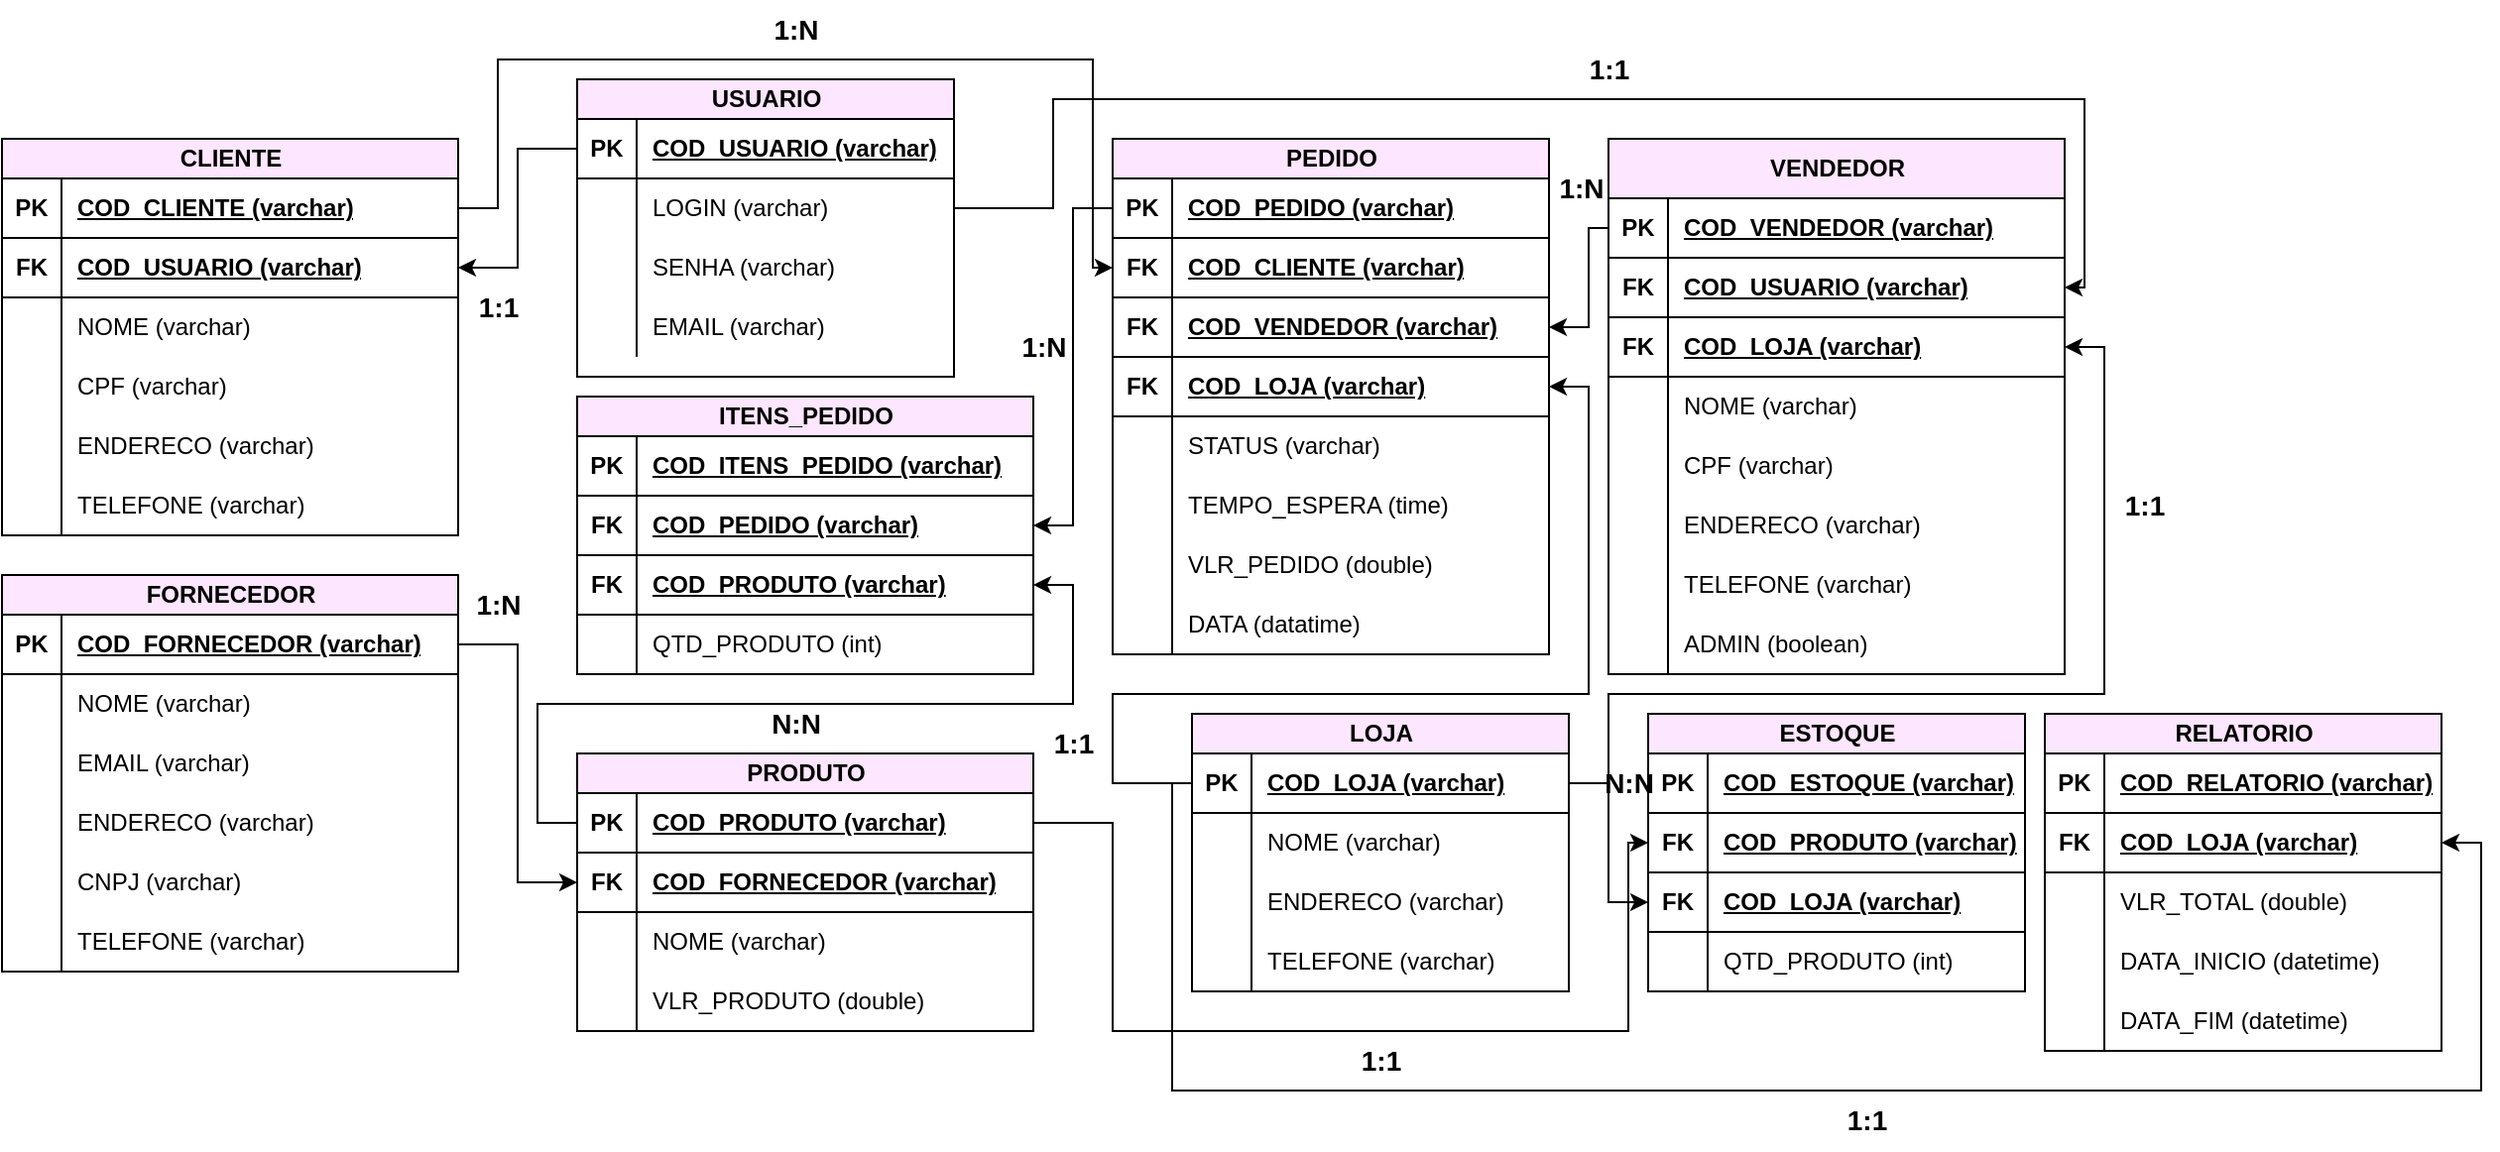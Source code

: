 <mxfile version="22.0.0" type="github">
  <diagram id="R2lEEEUBdFMjLlhIrx00" name="Page-1">
    <mxGraphModel dx="2213" dy="1926" grid="1" gridSize="10" guides="1" tooltips="1" connect="1" arrows="1" fold="1" page="1" pageScale="1" pageWidth="850" pageHeight="1100" math="0" shadow="0" extFonts="Permanent Marker^https://fonts.googleapis.com/css?family=Permanent+Marker">
      <root>
        <mxCell id="0" />
        <mxCell id="1" parent="0" />
        <mxCell id="DLBYgMcPq4VcHA1oe2m--1" value="PEDIDO" style="shape=table;startSize=20;container=1;collapsible=1;childLayout=tableLayout;fixedRows=1;rowLines=0;fontStyle=1;align=center;resizeLast=1;html=1;fillColor=#FDE6FF;" parent="1" vertex="1">
          <mxGeometry x="220" y="-80" width="220" height="260" as="geometry" />
        </mxCell>
        <mxCell id="DLBYgMcPq4VcHA1oe2m--2" value="" style="shape=tableRow;horizontal=0;startSize=0;swimlaneHead=0;swimlaneBody=0;fillColor=none;collapsible=0;dropTarget=0;points=[[0,0.5],[1,0.5]];portConstraint=eastwest;top=0;left=0;right=0;bottom=1;" parent="DLBYgMcPq4VcHA1oe2m--1" vertex="1">
          <mxGeometry y="20" width="220" height="30" as="geometry" />
        </mxCell>
        <mxCell id="DLBYgMcPq4VcHA1oe2m--3" value="PK" style="shape=partialRectangle;connectable=0;fillColor=none;top=0;left=0;bottom=0;right=0;fontStyle=1;overflow=hidden;whiteSpace=wrap;html=1;" parent="DLBYgMcPq4VcHA1oe2m--2" vertex="1">
          <mxGeometry width="30" height="30" as="geometry">
            <mxRectangle width="30" height="30" as="alternateBounds" />
          </mxGeometry>
        </mxCell>
        <mxCell id="DLBYgMcPq4VcHA1oe2m--4" value="COD_PEDIDO (varchar)" style="shape=partialRectangle;connectable=0;fillColor=none;top=0;left=0;bottom=0;right=0;align=left;spacingLeft=6;fontStyle=5;overflow=hidden;whiteSpace=wrap;html=1;" parent="DLBYgMcPq4VcHA1oe2m--2" vertex="1">
          <mxGeometry x="30" width="190" height="30" as="geometry">
            <mxRectangle width="190" height="30" as="alternateBounds" />
          </mxGeometry>
        </mxCell>
        <mxCell id="DLBYgMcPq4VcHA1oe2m--17" value="" style="shape=tableRow;horizontal=0;startSize=0;swimlaneHead=0;swimlaneBody=0;fillColor=none;collapsible=0;dropTarget=0;points=[[0,0.5],[1,0.5]];portConstraint=eastwest;top=0;left=0;right=0;bottom=1;" parent="DLBYgMcPq4VcHA1oe2m--1" vertex="1">
          <mxGeometry y="50" width="220" height="30" as="geometry" />
        </mxCell>
        <mxCell id="DLBYgMcPq4VcHA1oe2m--18" value="FK" style="shape=partialRectangle;connectable=0;fillColor=none;top=0;left=0;bottom=0;right=0;fontStyle=1;overflow=hidden;whiteSpace=wrap;html=1;" parent="DLBYgMcPq4VcHA1oe2m--17" vertex="1">
          <mxGeometry width="30" height="30" as="geometry">
            <mxRectangle width="30" height="30" as="alternateBounds" />
          </mxGeometry>
        </mxCell>
        <mxCell id="DLBYgMcPq4VcHA1oe2m--19" value="COD_CLIENTE (varchar)" style="shape=partialRectangle;connectable=0;fillColor=none;top=0;left=0;bottom=0;right=0;align=left;spacingLeft=6;fontStyle=5;overflow=hidden;whiteSpace=wrap;html=1;" parent="DLBYgMcPq4VcHA1oe2m--17" vertex="1">
          <mxGeometry x="30" width="190" height="30" as="geometry">
            <mxRectangle width="190" height="30" as="alternateBounds" />
          </mxGeometry>
        </mxCell>
        <mxCell id="DLBYgMcPq4VcHA1oe2m--20" value="" style="shape=tableRow;horizontal=0;startSize=0;swimlaneHead=0;swimlaneBody=0;fillColor=none;collapsible=0;dropTarget=0;points=[[0,0.5],[1,0.5]];portConstraint=eastwest;top=0;left=0;right=0;bottom=1;" parent="DLBYgMcPq4VcHA1oe2m--1" vertex="1">
          <mxGeometry y="80" width="220" height="30" as="geometry" />
        </mxCell>
        <mxCell id="DLBYgMcPq4VcHA1oe2m--21" value="FK" style="shape=partialRectangle;connectable=0;fillColor=none;top=0;left=0;bottom=0;right=0;fontStyle=1;overflow=hidden;whiteSpace=wrap;html=1;" parent="DLBYgMcPq4VcHA1oe2m--20" vertex="1">
          <mxGeometry width="30" height="30" as="geometry">
            <mxRectangle width="30" height="30" as="alternateBounds" />
          </mxGeometry>
        </mxCell>
        <mxCell id="DLBYgMcPq4VcHA1oe2m--22" value="COD_VENDEDOR (varchar)" style="shape=partialRectangle;connectable=0;fillColor=none;top=0;left=0;bottom=0;right=0;align=left;spacingLeft=6;fontStyle=5;overflow=hidden;whiteSpace=wrap;html=1;" parent="DLBYgMcPq4VcHA1oe2m--20" vertex="1">
          <mxGeometry x="30" width="190" height="30" as="geometry">
            <mxRectangle width="190" height="30" as="alternateBounds" />
          </mxGeometry>
        </mxCell>
        <mxCell id="DLBYgMcPq4VcHA1oe2m--14" value="" style="shape=tableRow;horizontal=0;startSize=0;swimlaneHead=0;swimlaneBody=0;fillColor=none;collapsible=0;dropTarget=0;points=[[0,0.5],[1,0.5]];portConstraint=eastwest;top=0;left=0;right=0;bottom=1;" parent="DLBYgMcPq4VcHA1oe2m--1" vertex="1">
          <mxGeometry y="110" width="220" height="30" as="geometry" />
        </mxCell>
        <mxCell id="DLBYgMcPq4VcHA1oe2m--15" value="FK" style="shape=partialRectangle;connectable=0;fillColor=none;top=0;left=0;bottom=0;right=0;fontStyle=1;overflow=hidden;whiteSpace=wrap;html=1;" parent="DLBYgMcPq4VcHA1oe2m--14" vertex="1">
          <mxGeometry width="30" height="30" as="geometry">
            <mxRectangle width="30" height="30" as="alternateBounds" />
          </mxGeometry>
        </mxCell>
        <mxCell id="DLBYgMcPq4VcHA1oe2m--16" value="COD_LOJA (varchar)" style="shape=partialRectangle;connectable=0;fillColor=none;top=0;left=0;bottom=0;right=0;align=left;spacingLeft=6;fontStyle=5;overflow=hidden;whiteSpace=wrap;html=1;" parent="DLBYgMcPq4VcHA1oe2m--14" vertex="1">
          <mxGeometry x="30" width="190" height="30" as="geometry">
            <mxRectangle width="190" height="30" as="alternateBounds" />
          </mxGeometry>
        </mxCell>
        <mxCell id="DLBYgMcPq4VcHA1oe2m--5" value="" style="shape=tableRow;horizontal=0;startSize=0;swimlaneHead=0;swimlaneBody=0;fillColor=none;collapsible=0;dropTarget=0;points=[[0,0.5],[1,0.5]];portConstraint=eastwest;top=0;left=0;right=0;bottom=0;" parent="DLBYgMcPq4VcHA1oe2m--1" vertex="1">
          <mxGeometry y="140" width="220" height="30" as="geometry" />
        </mxCell>
        <mxCell id="DLBYgMcPq4VcHA1oe2m--6" value="" style="shape=partialRectangle;connectable=0;fillColor=none;top=0;left=0;bottom=0;right=0;editable=1;overflow=hidden;whiteSpace=wrap;html=1;" parent="DLBYgMcPq4VcHA1oe2m--5" vertex="1">
          <mxGeometry width="30" height="30" as="geometry">
            <mxRectangle width="30" height="30" as="alternateBounds" />
          </mxGeometry>
        </mxCell>
        <mxCell id="DLBYgMcPq4VcHA1oe2m--7" value="STATUS (varchar)" style="shape=partialRectangle;connectable=0;fillColor=none;top=0;left=0;bottom=0;right=0;align=left;spacingLeft=6;overflow=hidden;whiteSpace=wrap;html=1;" parent="DLBYgMcPq4VcHA1oe2m--5" vertex="1">
          <mxGeometry x="30" width="190" height="30" as="geometry">
            <mxRectangle width="190" height="30" as="alternateBounds" />
          </mxGeometry>
        </mxCell>
        <mxCell id="DLBYgMcPq4VcHA1oe2m--8" value="" style="shape=tableRow;horizontal=0;startSize=0;swimlaneHead=0;swimlaneBody=0;fillColor=none;collapsible=0;dropTarget=0;points=[[0,0.5],[1,0.5]];portConstraint=eastwest;top=0;left=0;right=0;bottom=0;" parent="DLBYgMcPq4VcHA1oe2m--1" vertex="1">
          <mxGeometry y="170" width="220" height="30" as="geometry" />
        </mxCell>
        <mxCell id="DLBYgMcPq4VcHA1oe2m--9" value="" style="shape=partialRectangle;connectable=0;fillColor=none;top=0;left=0;bottom=0;right=0;editable=1;overflow=hidden;whiteSpace=wrap;html=1;" parent="DLBYgMcPq4VcHA1oe2m--8" vertex="1">
          <mxGeometry width="30" height="30" as="geometry">
            <mxRectangle width="30" height="30" as="alternateBounds" />
          </mxGeometry>
        </mxCell>
        <mxCell id="DLBYgMcPq4VcHA1oe2m--10" value="TEMPO_ESPERA (time)" style="shape=partialRectangle;connectable=0;fillColor=none;top=0;left=0;bottom=0;right=0;align=left;spacingLeft=6;overflow=hidden;whiteSpace=wrap;html=1;" parent="DLBYgMcPq4VcHA1oe2m--8" vertex="1">
          <mxGeometry x="30" width="190" height="30" as="geometry">
            <mxRectangle width="190" height="30" as="alternateBounds" />
          </mxGeometry>
        </mxCell>
        <mxCell id="DLBYgMcPq4VcHA1oe2m--11" value="" style="shape=tableRow;horizontal=0;startSize=0;swimlaneHead=0;swimlaneBody=0;fillColor=none;collapsible=0;dropTarget=0;points=[[0,0.5],[1,0.5]];portConstraint=eastwest;top=0;left=0;right=0;bottom=0;" parent="DLBYgMcPq4VcHA1oe2m--1" vertex="1">
          <mxGeometry y="200" width="220" height="30" as="geometry" />
        </mxCell>
        <mxCell id="DLBYgMcPq4VcHA1oe2m--12" value="" style="shape=partialRectangle;connectable=0;fillColor=none;top=0;left=0;bottom=0;right=0;editable=1;overflow=hidden;whiteSpace=wrap;html=1;" parent="DLBYgMcPq4VcHA1oe2m--11" vertex="1">
          <mxGeometry width="30" height="30" as="geometry">
            <mxRectangle width="30" height="30" as="alternateBounds" />
          </mxGeometry>
        </mxCell>
        <mxCell id="DLBYgMcPq4VcHA1oe2m--13" value="VLR_PEDIDO (double)" style="shape=partialRectangle;connectable=0;fillColor=none;top=0;left=0;bottom=0;right=0;align=left;spacingLeft=6;overflow=hidden;whiteSpace=wrap;html=1;" parent="DLBYgMcPq4VcHA1oe2m--11" vertex="1">
          <mxGeometry x="30" width="190" height="30" as="geometry">
            <mxRectangle width="190" height="30" as="alternateBounds" />
          </mxGeometry>
        </mxCell>
        <mxCell id="DLBYgMcPq4VcHA1oe2m--23" value="" style="shape=tableRow;horizontal=0;startSize=0;swimlaneHead=0;swimlaneBody=0;fillColor=none;collapsible=0;dropTarget=0;points=[[0,0.5],[1,0.5]];portConstraint=eastwest;top=0;left=0;right=0;bottom=0;" parent="DLBYgMcPq4VcHA1oe2m--1" vertex="1">
          <mxGeometry y="230" width="220" height="30" as="geometry" />
        </mxCell>
        <mxCell id="DLBYgMcPq4VcHA1oe2m--24" value="" style="shape=partialRectangle;connectable=0;fillColor=none;top=0;left=0;bottom=0;right=0;editable=1;overflow=hidden;whiteSpace=wrap;html=1;" parent="DLBYgMcPq4VcHA1oe2m--23" vertex="1">
          <mxGeometry width="30" height="30" as="geometry">
            <mxRectangle width="30" height="30" as="alternateBounds" />
          </mxGeometry>
        </mxCell>
        <mxCell id="DLBYgMcPq4VcHA1oe2m--25" value="DATA (datatime)" style="shape=partialRectangle;connectable=0;fillColor=none;top=0;left=0;bottom=0;right=0;align=left;spacingLeft=6;overflow=hidden;whiteSpace=wrap;html=1;" parent="DLBYgMcPq4VcHA1oe2m--23" vertex="1">
          <mxGeometry x="30" width="190" height="30" as="geometry">
            <mxRectangle width="190" height="30" as="alternateBounds" />
          </mxGeometry>
        </mxCell>
        <mxCell id="DLBYgMcPq4VcHA1oe2m--26" value="ITENS_PEDIDO" style="shape=table;startSize=20;container=1;collapsible=1;childLayout=tableLayout;fixedRows=1;rowLines=0;fontStyle=1;align=center;resizeLast=1;html=1;fillColor=#FDE6FF;" parent="1" vertex="1">
          <mxGeometry x="-50" y="50" width="230" height="140" as="geometry" />
        </mxCell>
        <mxCell id="DLBYgMcPq4VcHA1oe2m--27" value="" style="shape=tableRow;horizontal=0;startSize=0;swimlaneHead=0;swimlaneBody=0;fillColor=none;collapsible=0;dropTarget=0;points=[[0,0.5],[1,0.5]];portConstraint=eastwest;top=0;left=0;right=0;bottom=1;" parent="DLBYgMcPq4VcHA1oe2m--26" vertex="1">
          <mxGeometry y="20" width="230" height="30" as="geometry" />
        </mxCell>
        <mxCell id="DLBYgMcPq4VcHA1oe2m--28" value="PK" style="shape=partialRectangle;connectable=0;fillColor=none;top=0;left=0;bottom=0;right=0;fontStyle=1;overflow=hidden;whiteSpace=wrap;html=1;" parent="DLBYgMcPq4VcHA1oe2m--27" vertex="1">
          <mxGeometry width="30" height="30" as="geometry">
            <mxRectangle width="30" height="30" as="alternateBounds" />
          </mxGeometry>
        </mxCell>
        <mxCell id="DLBYgMcPq4VcHA1oe2m--29" value="COD_ITENS_PEDIDO (varchar)" style="shape=partialRectangle;connectable=0;fillColor=none;top=0;left=0;bottom=0;right=0;align=left;spacingLeft=6;fontStyle=5;overflow=hidden;whiteSpace=wrap;html=1;" parent="DLBYgMcPq4VcHA1oe2m--27" vertex="1">
          <mxGeometry x="30" width="200" height="30" as="geometry">
            <mxRectangle width="200" height="30" as="alternateBounds" />
          </mxGeometry>
        </mxCell>
        <mxCell id="DLBYgMcPq4VcHA1oe2m--30" value="" style="shape=tableRow;horizontal=0;startSize=0;swimlaneHead=0;swimlaneBody=0;fillColor=none;collapsible=0;dropTarget=0;points=[[0,0.5],[1,0.5]];portConstraint=eastwest;top=0;left=0;right=0;bottom=1;" parent="DLBYgMcPq4VcHA1oe2m--26" vertex="1">
          <mxGeometry y="50" width="230" height="30" as="geometry" />
        </mxCell>
        <mxCell id="DLBYgMcPq4VcHA1oe2m--31" value="FK" style="shape=partialRectangle;connectable=0;fillColor=none;top=0;left=0;bottom=0;right=0;fontStyle=1;overflow=hidden;whiteSpace=wrap;html=1;" parent="DLBYgMcPq4VcHA1oe2m--30" vertex="1">
          <mxGeometry width="30" height="30" as="geometry">
            <mxRectangle width="30" height="30" as="alternateBounds" />
          </mxGeometry>
        </mxCell>
        <mxCell id="DLBYgMcPq4VcHA1oe2m--32" value="COD_PEDIDO (varchar)" style="shape=partialRectangle;connectable=0;fillColor=none;top=0;left=0;bottom=0;right=0;align=left;spacingLeft=6;fontStyle=5;overflow=hidden;whiteSpace=wrap;html=1;" parent="DLBYgMcPq4VcHA1oe2m--30" vertex="1">
          <mxGeometry x="30" width="200" height="30" as="geometry">
            <mxRectangle width="200" height="30" as="alternateBounds" />
          </mxGeometry>
        </mxCell>
        <mxCell id="DLBYgMcPq4VcHA1oe2m--33" value="" style="shape=tableRow;horizontal=0;startSize=0;swimlaneHead=0;swimlaneBody=0;fillColor=none;collapsible=0;dropTarget=0;points=[[0,0.5],[1,0.5]];portConstraint=eastwest;top=0;left=0;right=0;bottom=1;" parent="DLBYgMcPq4VcHA1oe2m--26" vertex="1">
          <mxGeometry y="80" width="230" height="30" as="geometry" />
        </mxCell>
        <mxCell id="DLBYgMcPq4VcHA1oe2m--34" value="FK" style="shape=partialRectangle;connectable=0;fillColor=none;top=0;left=0;bottom=0;right=0;fontStyle=1;overflow=hidden;whiteSpace=wrap;html=1;" parent="DLBYgMcPq4VcHA1oe2m--33" vertex="1">
          <mxGeometry width="30" height="30" as="geometry">
            <mxRectangle width="30" height="30" as="alternateBounds" />
          </mxGeometry>
        </mxCell>
        <mxCell id="DLBYgMcPq4VcHA1oe2m--35" value="COD_PRODUTO (varchar)" style="shape=partialRectangle;connectable=0;fillColor=none;top=0;left=0;bottom=0;right=0;align=left;spacingLeft=6;fontStyle=5;overflow=hidden;whiteSpace=wrap;html=1;" parent="DLBYgMcPq4VcHA1oe2m--33" vertex="1">
          <mxGeometry x="30" width="200" height="30" as="geometry">
            <mxRectangle width="200" height="30" as="alternateBounds" />
          </mxGeometry>
        </mxCell>
        <mxCell id="DLBYgMcPq4VcHA1oe2m--39" value="" style="shape=tableRow;horizontal=0;startSize=0;swimlaneHead=0;swimlaneBody=0;fillColor=none;collapsible=0;dropTarget=0;points=[[0,0.5],[1,0.5]];portConstraint=eastwest;top=0;left=0;right=0;bottom=0;" parent="DLBYgMcPq4VcHA1oe2m--26" vertex="1">
          <mxGeometry y="110" width="230" height="30" as="geometry" />
        </mxCell>
        <mxCell id="DLBYgMcPq4VcHA1oe2m--40" value="" style="shape=partialRectangle;connectable=0;fillColor=none;top=0;left=0;bottom=0;right=0;editable=1;overflow=hidden;whiteSpace=wrap;html=1;" parent="DLBYgMcPq4VcHA1oe2m--39" vertex="1">
          <mxGeometry width="30" height="30" as="geometry">
            <mxRectangle width="30" height="30" as="alternateBounds" />
          </mxGeometry>
        </mxCell>
        <mxCell id="DLBYgMcPq4VcHA1oe2m--41" value="QTD_PRODUTO (int)" style="shape=partialRectangle;connectable=0;fillColor=none;top=0;left=0;bottom=0;right=0;align=left;spacingLeft=6;overflow=hidden;whiteSpace=wrap;html=1;" parent="DLBYgMcPq4VcHA1oe2m--39" vertex="1">
          <mxGeometry x="30" width="200" height="30" as="geometry">
            <mxRectangle width="200" height="30" as="alternateBounds" />
          </mxGeometry>
        </mxCell>
        <mxCell id="DLBYgMcPq4VcHA1oe2m--51" style="edgeStyle=orthogonalEdgeStyle;rounded=0;orthogonalLoop=1;jettySize=auto;html=1;entryX=1;entryY=0.5;entryDx=0;entryDy=0;" parent="1" source="DLBYgMcPq4VcHA1oe2m--2" target="DLBYgMcPq4VcHA1oe2m--30" edge="1">
          <mxGeometry relative="1" as="geometry" />
        </mxCell>
        <mxCell id="DLBYgMcPq4VcHA1oe2m--52" value="PRODUTO" style="shape=table;startSize=20;container=1;collapsible=1;childLayout=tableLayout;fixedRows=1;rowLines=0;fontStyle=1;align=center;resizeLast=1;html=1;fillColor=#FDE6FF;" parent="1" vertex="1">
          <mxGeometry x="-50" y="230" width="230" height="140" as="geometry" />
        </mxCell>
        <mxCell id="DLBYgMcPq4VcHA1oe2m--53" value="" style="shape=tableRow;horizontal=0;startSize=0;swimlaneHead=0;swimlaneBody=0;fillColor=none;collapsible=0;dropTarget=0;points=[[0,0.5],[1,0.5]];portConstraint=eastwest;top=0;left=0;right=0;bottom=1;" parent="DLBYgMcPq4VcHA1oe2m--52" vertex="1">
          <mxGeometry y="20" width="230" height="30" as="geometry" />
        </mxCell>
        <mxCell id="DLBYgMcPq4VcHA1oe2m--54" value="PK" style="shape=partialRectangle;connectable=0;fillColor=none;top=0;left=0;bottom=0;right=0;fontStyle=1;overflow=hidden;whiteSpace=wrap;html=1;" parent="DLBYgMcPq4VcHA1oe2m--53" vertex="1">
          <mxGeometry width="30" height="30" as="geometry">
            <mxRectangle width="30" height="30" as="alternateBounds" />
          </mxGeometry>
        </mxCell>
        <mxCell id="DLBYgMcPq4VcHA1oe2m--55" value="COD_PRODUTO (varchar)" style="shape=partialRectangle;connectable=0;fillColor=none;top=0;left=0;bottom=0;right=0;align=left;spacingLeft=6;fontStyle=5;overflow=hidden;whiteSpace=wrap;html=1;" parent="DLBYgMcPq4VcHA1oe2m--53" vertex="1">
          <mxGeometry x="30" width="200" height="30" as="geometry">
            <mxRectangle width="200" height="30" as="alternateBounds" />
          </mxGeometry>
        </mxCell>
        <mxCell id="DLBYgMcPq4VcHA1oe2m--56" value="" style="shape=tableRow;horizontal=0;startSize=0;swimlaneHead=0;swimlaneBody=0;fillColor=none;collapsible=0;dropTarget=0;points=[[0,0.5],[1,0.5]];portConstraint=eastwest;top=0;left=0;right=0;bottom=1;" parent="DLBYgMcPq4VcHA1oe2m--52" vertex="1">
          <mxGeometry y="50" width="230" height="30" as="geometry" />
        </mxCell>
        <mxCell id="DLBYgMcPq4VcHA1oe2m--57" value="FK" style="shape=partialRectangle;connectable=0;fillColor=none;top=0;left=0;bottom=0;right=0;fontStyle=1;overflow=hidden;whiteSpace=wrap;html=1;" parent="DLBYgMcPq4VcHA1oe2m--56" vertex="1">
          <mxGeometry width="30" height="30" as="geometry">
            <mxRectangle width="30" height="30" as="alternateBounds" />
          </mxGeometry>
        </mxCell>
        <mxCell id="DLBYgMcPq4VcHA1oe2m--58" value="COD_FORNECEDOR (varchar)" style="shape=partialRectangle;connectable=0;fillColor=none;top=0;left=0;bottom=0;right=0;align=left;spacingLeft=6;fontStyle=5;overflow=hidden;whiteSpace=wrap;html=1;" parent="DLBYgMcPq4VcHA1oe2m--56" vertex="1">
          <mxGeometry x="30" width="200" height="30" as="geometry">
            <mxRectangle width="200" height="30" as="alternateBounds" />
          </mxGeometry>
        </mxCell>
        <mxCell id="DLBYgMcPq4VcHA1oe2m--65" value="" style="shape=tableRow;horizontal=0;startSize=0;swimlaneHead=0;swimlaneBody=0;fillColor=none;collapsible=0;dropTarget=0;points=[[0,0.5],[1,0.5]];portConstraint=eastwest;top=0;left=0;right=0;bottom=0;" parent="DLBYgMcPq4VcHA1oe2m--52" vertex="1">
          <mxGeometry y="80" width="230" height="30" as="geometry" />
        </mxCell>
        <mxCell id="DLBYgMcPq4VcHA1oe2m--66" value="" style="shape=partialRectangle;connectable=0;fillColor=none;top=0;left=0;bottom=0;right=0;editable=1;overflow=hidden;whiteSpace=wrap;html=1;" parent="DLBYgMcPq4VcHA1oe2m--65" vertex="1">
          <mxGeometry width="30" height="30" as="geometry">
            <mxRectangle width="30" height="30" as="alternateBounds" />
          </mxGeometry>
        </mxCell>
        <mxCell id="DLBYgMcPq4VcHA1oe2m--67" value="NOME (varchar)" style="shape=partialRectangle;connectable=0;fillColor=none;top=0;left=0;bottom=0;right=0;align=left;spacingLeft=6;overflow=hidden;whiteSpace=wrap;html=1;" parent="DLBYgMcPq4VcHA1oe2m--65" vertex="1">
          <mxGeometry x="30" width="200" height="30" as="geometry">
            <mxRectangle width="200" height="30" as="alternateBounds" />
          </mxGeometry>
        </mxCell>
        <mxCell id="DLBYgMcPq4VcHA1oe2m--68" value="" style="shape=tableRow;horizontal=0;startSize=0;swimlaneHead=0;swimlaneBody=0;fillColor=none;collapsible=0;dropTarget=0;points=[[0,0.5],[1,0.5]];portConstraint=eastwest;top=0;left=0;right=0;bottom=0;" parent="DLBYgMcPq4VcHA1oe2m--52" vertex="1">
          <mxGeometry y="110" width="230" height="30" as="geometry" />
        </mxCell>
        <mxCell id="DLBYgMcPq4VcHA1oe2m--69" value="" style="shape=partialRectangle;connectable=0;fillColor=none;top=0;left=0;bottom=0;right=0;editable=1;overflow=hidden;whiteSpace=wrap;html=1;" parent="DLBYgMcPq4VcHA1oe2m--68" vertex="1">
          <mxGeometry width="30" height="30" as="geometry">
            <mxRectangle width="30" height="30" as="alternateBounds" />
          </mxGeometry>
        </mxCell>
        <mxCell id="DLBYgMcPq4VcHA1oe2m--70" value="VLR_PRODUTO (double)" style="shape=partialRectangle;connectable=0;fillColor=none;top=0;left=0;bottom=0;right=0;align=left;spacingLeft=6;overflow=hidden;whiteSpace=wrap;html=1;" parent="DLBYgMcPq4VcHA1oe2m--68" vertex="1">
          <mxGeometry x="30" width="200" height="30" as="geometry">
            <mxRectangle width="200" height="30" as="alternateBounds" />
          </mxGeometry>
        </mxCell>
        <mxCell id="DLBYgMcPq4VcHA1oe2m--81" style="edgeStyle=orthogonalEdgeStyle;rounded=0;orthogonalLoop=1;jettySize=auto;html=1;entryX=1;entryY=0.5;entryDx=0;entryDy=0;" parent="1" source="DLBYgMcPq4VcHA1oe2m--53" target="DLBYgMcPq4VcHA1oe2m--33" edge="1">
          <mxGeometry relative="1" as="geometry" />
        </mxCell>
        <mxCell id="DLBYgMcPq4VcHA1oe2m--82" value="FORNECEDOR" style="shape=table;startSize=20;container=1;collapsible=1;childLayout=tableLayout;fixedRows=1;rowLines=0;fontStyle=1;align=center;resizeLast=1;html=1;fillColor=#FDE6FF;" parent="1" vertex="1">
          <mxGeometry x="-340" y="140" width="230" height="200" as="geometry" />
        </mxCell>
        <mxCell id="DLBYgMcPq4VcHA1oe2m--83" value="" style="shape=tableRow;horizontal=0;startSize=0;swimlaneHead=0;swimlaneBody=0;fillColor=none;collapsible=0;dropTarget=0;points=[[0,0.5],[1,0.5]];portConstraint=eastwest;top=0;left=0;right=0;bottom=1;" parent="DLBYgMcPq4VcHA1oe2m--82" vertex="1">
          <mxGeometry y="20" width="230" height="30" as="geometry" />
        </mxCell>
        <mxCell id="DLBYgMcPq4VcHA1oe2m--84" value="PK" style="shape=partialRectangle;connectable=0;fillColor=none;top=0;left=0;bottom=0;right=0;fontStyle=1;overflow=hidden;whiteSpace=wrap;html=1;" parent="DLBYgMcPq4VcHA1oe2m--83" vertex="1">
          <mxGeometry width="30" height="30" as="geometry">
            <mxRectangle width="30" height="30" as="alternateBounds" />
          </mxGeometry>
        </mxCell>
        <mxCell id="DLBYgMcPq4VcHA1oe2m--85" value="COD_FORNECEDOR (varchar)" style="shape=partialRectangle;connectable=0;fillColor=none;top=0;left=0;bottom=0;right=0;align=left;spacingLeft=6;fontStyle=5;overflow=hidden;whiteSpace=wrap;html=1;" parent="DLBYgMcPq4VcHA1oe2m--83" vertex="1">
          <mxGeometry x="30" width="200" height="30" as="geometry">
            <mxRectangle width="200" height="30" as="alternateBounds" />
          </mxGeometry>
        </mxCell>
        <mxCell id="DLBYgMcPq4VcHA1oe2m--89" value="" style="shape=tableRow;horizontal=0;startSize=0;swimlaneHead=0;swimlaneBody=0;fillColor=none;collapsible=0;dropTarget=0;points=[[0,0.5],[1,0.5]];portConstraint=eastwest;top=0;left=0;right=0;bottom=0;" parent="DLBYgMcPq4VcHA1oe2m--82" vertex="1">
          <mxGeometry y="50" width="230" height="30" as="geometry" />
        </mxCell>
        <mxCell id="DLBYgMcPq4VcHA1oe2m--90" value="" style="shape=partialRectangle;connectable=0;fillColor=none;top=0;left=0;bottom=0;right=0;editable=1;overflow=hidden;whiteSpace=wrap;html=1;" parent="DLBYgMcPq4VcHA1oe2m--89" vertex="1">
          <mxGeometry width="30" height="30" as="geometry">
            <mxRectangle width="30" height="30" as="alternateBounds" />
          </mxGeometry>
        </mxCell>
        <mxCell id="DLBYgMcPq4VcHA1oe2m--91" value="NOME (varchar)" style="shape=partialRectangle;connectable=0;fillColor=none;top=0;left=0;bottom=0;right=0;align=left;spacingLeft=6;overflow=hidden;whiteSpace=wrap;html=1;" parent="DLBYgMcPq4VcHA1oe2m--89" vertex="1">
          <mxGeometry x="30" width="200" height="30" as="geometry">
            <mxRectangle width="200" height="30" as="alternateBounds" />
          </mxGeometry>
        </mxCell>
        <mxCell id="DLBYgMcPq4VcHA1oe2m--92" value="" style="shape=tableRow;horizontal=0;startSize=0;swimlaneHead=0;swimlaneBody=0;fillColor=none;collapsible=0;dropTarget=0;points=[[0,0.5],[1,0.5]];portConstraint=eastwest;top=0;left=0;right=0;bottom=0;" parent="DLBYgMcPq4VcHA1oe2m--82" vertex="1">
          <mxGeometry y="80" width="230" height="30" as="geometry" />
        </mxCell>
        <mxCell id="DLBYgMcPq4VcHA1oe2m--93" value="" style="shape=partialRectangle;connectable=0;fillColor=none;top=0;left=0;bottom=0;right=0;editable=1;overflow=hidden;whiteSpace=wrap;html=1;" parent="DLBYgMcPq4VcHA1oe2m--92" vertex="1">
          <mxGeometry width="30" height="30" as="geometry">
            <mxRectangle width="30" height="30" as="alternateBounds" />
          </mxGeometry>
        </mxCell>
        <mxCell id="DLBYgMcPq4VcHA1oe2m--94" value="EMAIL (varchar)" style="shape=partialRectangle;connectable=0;fillColor=none;top=0;left=0;bottom=0;right=0;align=left;spacingLeft=6;overflow=hidden;whiteSpace=wrap;html=1;" parent="DLBYgMcPq4VcHA1oe2m--92" vertex="1">
          <mxGeometry x="30" width="200" height="30" as="geometry">
            <mxRectangle width="200" height="30" as="alternateBounds" />
          </mxGeometry>
        </mxCell>
        <mxCell id="DLBYgMcPq4VcHA1oe2m--95" value="" style="shape=tableRow;horizontal=0;startSize=0;swimlaneHead=0;swimlaneBody=0;fillColor=none;collapsible=0;dropTarget=0;points=[[0,0.5],[1,0.5]];portConstraint=eastwest;top=0;left=0;right=0;bottom=0;" parent="DLBYgMcPq4VcHA1oe2m--82" vertex="1">
          <mxGeometry y="110" width="230" height="30" as="geometry" />
        </mxCell>
        <mxCell id="DLBYgMcPq4VcHA1oe2m--96" value="" style="shape=partialRectangle;connectable=0;fillColor=none;top=0;left=0;bottom=0;right=0;editable=1;overflow=hidden;whiteSpace=wrap;html=1;" parent="DLBYgMcPq4VcHA1oe2m--95" vertex="1">
          <mxGeometry width="30" height="30" as="geometry">
            <mxRectangle width="30" height="30" as="alternateBounds" />
          </mxGeometry>
        </mxCell>
        <mxCell id="DLBYgMcPq4VcHA1oe2m--97" value="ENDERECO (varchar)" style="shape=partialRectangle;connectable=0;fillColor=none;top=0;left=0;bottom=0;right=0;align=left;spacingLeft=6;overflow=hidden;whiteSpace=wrap;html=1;" parent="DLBYgMcPq4VcHA1oe2m--95" vertex="1">
          <mxGeometry x="30" width="200" height="30" as="geometry">
            <mxRectangle width="200" height="30" as="alternateBounds" />
          </mxGeometry>
        </mxCell>
        <mxCell id="DLBYgMcPq4VcHA1oe2m--98" value="" style="shape=tableRow;horizontal=0;startSize=0;swimlaneHead=0;swimlaneBody=0;fillColor=none;collapsible=0;dropTarget=0;points=[[0,0.5],[1,0.5]];portConstraint=eastwest;top=0;left=0;right=0;bottom=0;" parent="DLBYgMcPq4VcHA1oe2m--82" vertex="1">
          <mxGeometry y="140" width="230" height="30" as="geometry" />
        </mxCell>
        <mxCell id="DLBYgMcPq4VcHA1oe2m--99" value="" style="shape=partialRectangle;connectable=0;fillColor=none;top=0;left=0;bottom=0;right=0;editable=1;overflow=hidden;whiteSpace=wrap;html=1;" parent="DLBYgMcPq4VcHA1oe2m--98" vertex="1">
          <mxGeometry width="30" height="30" as="geometry">
            <mxRectangle width="30" height="30" as="alternateBounds" />
          </mxGeometry>
        </mxCell>
        <mxCell id="DLBYgMcPq4VcHA1oe2m--100" value="CNPJ (varchar)" style="shape=partialRectangle;connectable=0;fillColor=none;top=0;left=0;bottom=0;right=0;align=left;spacingLeft=6;overflow=hidden;whiteSpace=wrap;html=1;" parent="DLBYgMcPq4VcHA1oe2m--98" vertex="1">
          <mxGeometry x="30" width="200" height="30" as="geometry">
            <mxRectangle width="200" height="30" as="alternateBounds" />
          </mxGeometry>
        </mxCell>
        <mxCell id="DLBYgMcPq4VcHA1oe2m--101" value="" style="shape=tableRow;horizontal=0;startSize=0;swimlaneHead=0;swimlaneBody=0;fillColor=none;collapsible=0;dropTarget=0;points=[[0,0.5],[1,0.5]];portConstraint=eastwest;top=0;left=0;right=0;bottom=0;" parent="DLBYgMcPq4VcHA1oe2m--82" vertex="1">
          <mxGeometry y="170" width="230" height="30" as="geometry" />
        </mxCell>
        <mxCell id="DLBYgMcPq4VcHA1oe2m--102" value="" style="shape=partialRectangle;connectable=0;fillColor=none;top=0;left=0;bottom=0;right=0;editable=1;overflow=hidden;whiteSpace=wrap;html=1;" parent="DLBYgMcPq4VcHA1oe2m--101" vertex="1">
          <mxGeometry width="30" height="30" as="geometry">
            <mxRectangle width="30" height="30" as="alternateBounds" />
          </mxGeometry>
        </mxCell>
        <mxCell id="DLBYgMcPq4VcHA1oe2m--103" value="TELEFONE (varchar)" style="shape=partialRectangle;connectable=0;fillColor=none;top=0;left=0;bottom=0;right=0;align=left;spacingLeft=6;overflow=hidden;whiteSpace=wrap;html=1;" parent="DLBYgMcPq4VcHA1oe2m--101" vertex="1">
          <mxGeometry x="30" width="200" height="30" as="geometry">
            <mxRectangle width="200" height="30" as="alternateBounds" />
          </mxGeometry>
        </mxCell>
        <mxCell id="DLBYgMcPq4VcHA1oe2m--104" style="edgeStyle=orthogonalEdgeStyle;rounded=0;orthogonalLoop=1;jettySize=auto;html=1;entryX=0;entryY=0.5;entryDx=0;entryDy=0;" parent="1" source="DLBYgMcPq4VcHA1oe2m--83" target="DLBYgMcPq4VcHA1oe2m--56" edge="1">
          <mxGeometry relative="1" as="geometry" />
        </mxCell>
        <mxCell id="DLBYgMcPq4VcHA1oe2m--105" value="CLIENTE" style="shape=table;startSize=20;container=1;collapsible=1;childLayout=tableLayout;fixedRows=1;rowLines=0;fontStyle=1;align=center;resizeLast=1;html=1;fillColor=#FDE6FF;" parent="1" vertex="1">
          <mxGeometry x="-340" y="-80" width="230" height="200" as="geometry" />
        </mxCell>
        <mxCell id="DLBYgMcPq4VcHA1oe2m--106" value="" style="shape=tableRow;horizontal=0;startSize=0;swimlaneHead=0;swimlaneBody=0;fillColor=none;collapsible=0;dropTarget=0;points=[[0,0.5],[1,0.5]];portConstraint=eastwest;top=0;left=0;right=0;bottom=1;" parent="DLBYgMcPq4VcHA1oe2m--105" vertex="1">
          <mxGeometry y="20" width="230" height="30" as="geometry" />
        </mxCell>
        <mxCell id="DLBYgMcPq4VcHA1oe2m--107" value="PK" style="shape=partialRectangle;connectable=0;fillColor=none;top=0;left=0;bottom=0;right=0;fontStyle=1;overflow=hidden;whiteSpace=wrap;html=1;" parent="DLBYgMcPq4VcHA1oe2m--106" vertex="1">
          <mxGeometry width="30" height="30" as="geometry">
            <mxRectangle width="30" height="30" as="alternateBounds" />
          </mxGeometry>
        </mxCell>
        <mxCell id="DLBYgMcPq4VcHA1oe2m--108" value="COD_CLIENTE (varchar)" style="shape=partialRectangle;connectable=0;fillColor=none;top=0;left=0;bottom=0;right=0;align=left;spacingLeft=6;fontStyle=5;overflow=hidden;whiteSpace=wrap;html=1;" parent="DLBYgMcPq4VcHA1oe2m--106" vertex="1">
          <mxGeometry x="30" width="200" height="30" as="geometry">
            <mxRectangle width="200" height="30" as="alternateBounds" />
          </mxGeometry>
        </mxCell>
        <mxCell id="DLBYgMcPq4VcHA1oe2m--109" value="" style="shape=tableRow;horizontal=0;startSize=0;swimlaneHead=0;swimlaneBody=0;fillColor=none;collapsible=0;dropTarget=0;points=[[0,0.5],[1,0.5]];portConstraint=eastwest;top=0;left=0;right=0;bottom=1;" parent="DLBYgMcPq4VcHA1oe2m--105" vertex="1">
          <mxGeometry y="50" width="230" height="30" as="geometry" />
        </mxCell>
        <mxCell id="DLBYgMcPq4VcHA1oe2m--110" value="FK" style="shape=partialRectangle;connectable=0;fillColor=none;top=0;left=0;bottom=0;right=0;fontStyle=1;overflow=hidden;whiteSpace=wrap;html=1;" parent="DLBYgMcPq4VcHA1oe2m--109" vertex="1">
          <mxGeometry width="30" height="30" as="geometry">
            <mxRectangle width="30" height="30" as="alternateBounds" />
          </mxGeometry>
        </mxCell>
        <mxCell id="DLBYgMcPq4VcHA1oe2m--111" value="COD_USUARIO (varchar)" style="shape=partialRectangle;connectable=0;fillColor=none;top=0;left=0;bottom=0;right=0;align=left;spacingLeft=6;fontStyle=5;overflow=hidden;whiteSpace=wrap;html=1;" parent="DLBYgMcPq4VcHA1oe2m--109" vertex="1">
          <mxGeometry x="30" width="200" height="30" as="geometry">
            <mxRectangle width="200" height="30" as="alternateBounds" />
          </mxGeometry>
        </mxCell>
        <mxCell id="DLBYgMcPq4VcHA1oe2m--112" value="" style="shape=tableRow;horizontal=0;startSize=0;swimlaneHead=0;swimlaneBody=0;fillColor=none;collapsible=0;dropTarget=0;points=[[0,0.5],[1,0.5]];portConstraint=eastwest;top=0;left=0;right=0;bottom=0;" parent="DLBYgMcPq4VcHA1oe2m--105" vertex="1">
          <mxGeometry y="80" width="230" height="30" as="geometry" />
        </mxCell>
        <mxCell id="DLBYgMcPq4VcHA1oe2m--113" value="" style="shape=partialRectangle;connectable=0;fillColor=none;top=0;left=0;bottom=0;right=0;editable=1;overflow=hidden;whiteSpace=wrap;html=1;" parent="DLBYgMcPq4VcHA1oe2m--112" vertex="1">
          <mxGeometry width="30" height="30" as="geometry">
            <mxRectangle width="30" height="30" as="alternateBounds" />
          </mxGeometry>
        </mxCell>
        <mxCell id="DLBYgMcPq4VcHA1oe2m--114" value="NOME (varchar)" style="shape=partialRectangle;connectable=0;fillColor=none;top=0;left=0;bottom=0;right=0;align=left;spacingLeft=6;overflow=hidden;whiteSpace=wrap;html=1;" parent="DLBYgMcPq4VcHA1oe2m--112" vertex="1">
          <mxGeometry x="30" width="200" height="30" as="geometry">
            <mxRectangle width="200" height="30" as="alternateBounds" />
          </mxGeometry>
        </mxCell>
        <mxCell id="DLBYgMcPq4VcHA1oe2m--115" value="" style="shape=tableRow;horizontal=0;startSize=0;swimlaneHead=0;swimlaneBody=0;fillColor=none;collapsible=0;dropTarget=0;points=[[0,0.5],[1,0.5]];portConstraint=eastwest;top=0;left=0;right=0;bottom=0;" parent="DLBYgMcPq4VcHA1oe2m--105" vertex="1">
          <mxGeometry y="110" width="230" height="30" as="geometry" />
        </mxCell>
        <mxCell id="DLBYgMcPq4VcHA1oe2m--116" value="" style="shape=partialRectangle;connectable=0;fillColor=none;top=0;left=0;bottom=0;right=0;editable=1;overflow=hidden;whiteSpace=wrap;html=1;" parent="DLBYgMcPq4VcHA1oe2m--115" vertex="1">
          <mxGeometry width="30" height="30" as="geometry">
            <mxRectangle width="30" height="30" as="alternateBounds" />
          </mxGeometry>
        </mxCell>
        <mxCell id="DLBYgMcPq4VcHA1oe2m--117" value="CPF (varchar)" style="shape=partialRectangle;connectable=0;fillColor=none;top=0;left=0;bottom=0;right=0;align=left;spacingLeft=6;overflow=hidden;whiteSpace=wrap;html=1;" parent="DLBYgMcPq4VcHA1oe2m--115" vertex="1">
          <mxGeometry x="30" width="200" height="30" as="geometry">
            <mxRectangle width="200" height="30" as="alternateBounds" />
          </mxGeometry>
        </mxCell>
        <mxCell id="DLBYgMcPq4VcHA1oe2m--118" value="" style="shape=tableRow;horizontal=0;startSize=0;swimlaneHead=0;swimlaneBody=0;fillColor=none;collapsible=0;dropTarget=0;points=[[0,0.5],[1,0.5]];portConstraint=eastwest;top=0;left=0;right=0;bottom=0;" parent="DLBYgMcPq4VcHA1oe2m--105" vertex="1">
          <mxGeometry y="140" width="230" height="30" as="geometry" />
        </mxCell>
        <mxCell id="DLBYgMcPq4VcHA1oe2m--119" value="" style="shape=partialRectangle;connectable=0;fillColor=none;top=0;left=0;bottom=0;right=0;editable=1;overflow=hidden;whiteSpace=wrap;html=1;" parent="DLBYgMcPq4VcHA1oe2m--118" vertex="1">
          <mxGeometry width="30" height="30" as="geometry">
            <mxRectangle width="30" height="30" as="alternateBounds" />
          </mxGeometry>
        </mxCell>
        <mxCell id="DLBYgMcPq4VcHA1oe2m--120" value="ENDERECO (varchar)" style="shape=partialRectangle;connectable=0;fillColor=none;top=0;left=0;bottom=0;right=0;align=left;spacingLeft=6;overflow=hidden;whiteSpace=wrap;html=1;" parent="DLBYgMcPq4VcHA1oe2m--118" vertex="1">
          <mxGeometry x="30" width="200" height="30" as="geometry">
            <mxRectangle width="200" height="30" as="alternateBounds" />
          </mxGeometry>
        </mxCell>
        <mxCell id="DLBYgMcPq4VcHA1oe2m--121" value="" style="shape=tableRow;horizontal=0;startSize=0;swimlaneHead=0;swimlaneBody=0;fillColor=none;collapsible=0;dropTarget=0;points=[[0,0.5],[1,0.5]];portConstraint=eastwest;top=0;left=0;right=0;bottom=0;" parent="DLBYgMcPq4VcHA1oe2m--105" vertex="1">
          <mxGeometry y="170" width="230" height="30" as="geometry" />
        </mxCell>
        <mxCell id="DLBYgMcPq4VcHA1oe2m--122" value="" style="shape=partialRectangle;connectable=0;fillColor=none;top=0;left=0;bottom=0;right=0;editable=1;overflow=hidden;whiteSpace=wrap;html=1;" parent="DLBYgMcPq4VcHA1oe2m--121" vertex="1">
          <mxGeometry width="30" height="30" as="geometry">
            <mxRectangle width="30" height="30" as="alternateBounds" />
          </mxGeometry>
        </mxCell>
        <mxCell id="DLBYgMcPq4VcHA1oe2m--123" value="TELEFONE (varchar)" style="shape=partialRectangle;connectable=0;fillColor=none;top=0;left=0;bottom=0;right=0;align=left;spacingLeft=6;overflow=hidden;whiteSpace=wrap;html=1;" parent="DLBYgMcPq4VcHA1oe2m--121" vertex="1">
          <mxGeometry x="30" width="200" height="30" as="geometry">
            <mxRectangle width="200" height="30" as="alternateBounds" />
          </mxGeometry>
        </mxCell>
        <mxCell id="DLBYgMcPq4VcHA1oe2m--124" value="USUARIO" style="shape=table;startSize=20;container=1;collapsible=1;childLayout=tableLayout;fixedRows=1;rowLines=0;fontStyle=1;align=center;resizeLast=1;html=1;fillColor=#FDE6FF;" parent="1" vertex="1">
          <mxGeometry x="-50" y="-110" width="190" height="150" as="geometry" />
        </mxCell>
        <mxCell id="DLBYgMcPq4VcHA1oe2m--125" value="" style="shape=tableRow;horizontal=0;startSize=0;swimlaneHead=0;swimlaneBody=0;fillColor=none;collapsible=0;dropTarget=0;points=[[0,0.5],[1,0.5]];portConstraint=eastwest;top=0;left=0;right=0;bottom=1;" parent="DLBYgMcPq4VcHA1oe2m--124" vertex="1">
          <mxGeometry y="20" width="190" height="30" as="geometry" />
        </mxCell>
        <mxCell id="DLBYgMcPq4VcHA1oe2m--126" value="PK" style="shape=partialRectangle;connectable=0;fillColor=none;top=0;left=0;bottom=0;right=0;fontStyle=1;overflow=hidden;whiteSpace=wrap;html=1;" parent="DLBYgMcPq4VcHA1oe2m--125" vertex="1">
          <mxGeometry width="30" height="30" as="geometry">
            <mxRectangle width="30" height="30" as="alternateBounds" />
          </mxGeometry>
        </mxCell>
        <mxCell id="DLBYgMcPq4VcHA1oe2m--127" value="COD_USUARIO (varchar)" style="shape=partialRectangle;connectable=0;fillColor=none;top=0;left=0;bottom=0;right=0;align=left;spacingLeft=6;fontStyle=5;overflow=hidden;whiteSpace=wrap;html=1;" parent="DLBYgMcPq4VcHA1oe2m--125" vertex="1">
          <mxGeometry x="30" width="160" height="30" as="geometry">
            <mxRectangle width="160" height="30" as="alternateBounds" />
          </mxGeometry>
        </mxCell>
        <mxCell id="DLBYgMcPq4VcHA1oe2m--131" value="" style="shape=tableRow;horizontal=0;startSize=0;swimlaneHead=0;swimlaneBody=0;fillColor=none;collapsible=0;dropTarget=0;points=[[0,0.5],[1,0.5]];portConstraint=eastwest;top=0;left=0;right=0;bottom=0;" parent="DLBYgMcPq4VcHA1oe2m--124" vertex="1">
          <mxGeometry y="50" width="190" height="30" as="geometry" />
        </mxCell>
        <mxCell id="DLBYgMcPq4VcHA1oe2m--132" value="" style="shape=partialRectangle;connectable=0;fillColor=none;top=0;left=0;bottom=0;right=0;editable=1;overflow=hidden;whiteSpace=wrap;html=1;" parent="DLBYgMcPq4VcHA1oe2m--131" vertex="1">
          <mxGeometry width="30" height="30" as="geometry">
            <mxRectangle width="30" height="30" as="alternateBounds" />
          </mxGeometry>
        </mxCell>
        <mxCell id="DLBYgMcPq4VcHA1oe2m--133" value="LOGIN (varchar)" style="shape=partialRectangle;connectable=0;fillColor=none;top=0;left=0;bottom=0;right=0;align=left;spacingLeft=6;overflow=hidden;whiteSpace=wrap;html=1;" parent="DLBYgMcPq4VcHA1oe2m--131" vertex="1">
          <mxGeometry x="30" width="160" height="30" as="geometry">
            <mxRectangle width="160" height="30" as="alternateBounds" />
          </mxGeometry>
        </mxCell>
        <mxCell id="DLBYgMcPq4VcHA1oe2m--134" value="" style="shape=tableRow;horizontal=0;startSize=0;swimlaneHead=0;swimlaneBody=0;fillColor=none;collapsible=0;dropTarget=0;points=[[0,0.5],[1,0.5]];portConstraint=eastwest;top=0;left=0;right=0;bottom=0;" parent="DLBYgMcPq4VcHA1oe2m--124" vertex="1">
          <mxGeometry y="80" width="190" height="30" as="geometry" />
        </mxCell>
        <mxCell id="DLBYgMcPq4VcHA1oe2m--135" value="" style="shape=partialRectangle;connectable=0;fillColor=none;top=0;left=0;bottom=0;right=0;editable=1;overflow=hidden;whiteSpace=wrap;html=1;" parent="DLBYgMcPq4VcHA1oe2m--134" vertex="1">
          <mxGeometry width="30" height="30" as="geometry">
            <mxRectangle width="30" height="30" as="alternateBounds" />
          </mxGeometry>
        </mxCell>
        <mxCell id="DLBYgMcPq4VcHA1oe2m--136" value="SENHA (varchar)" style="shape=partialRectangle;connectable=0;fillColor=none;top=0;left=0;bottom=0;right=0;align=left;spacingLeft=6;overflow=hidden;whiteSpace=wrap;html=1;" parent="DLBYgMcPq4VcHA1oe2m--134" vertex="1">
          <mxGeometry x="30" width="160" height="30" as="geometry">
            <mxRectangle width="160" height="30" as="alternateBounds" />
          </mxGeometry>
        </mxCell>
        <mxCell id="DLBYgMcPq4VcHA1oe2m--137" value="" style="shape=tableRow;horizontal=0;startSize=0;swimlaneHead=0;swimlaneBody=0;fillColor=none;collapsible=0;dropTarget=0;points=[[0,0.5],[1,0.5]];portConstraint=eastwest;top=0;left=0;right=0;bottom=0;" parent="DLBYgMcPq4VcHA1oe2m--124" vertex="1">
          <mxGeometry y="110" width="190" height="30" as="geometry" />
        </mxCell>
        <mxCell id="DLBYgMcPq4VcHA1oe2m--138" value="" style="shape=partialRectangle;connectable=0;fillColor=none;top=0;left=0;bottom=0;right=0;editable=1;overflow=hidden;whiteSpace=wrap;html=1;" parent="DLBYgMcPq4VcHA1oe2m--137" vertex="1">
          <mxGeometry width="30" height="30" as="geometry">
            <mxRectangle width="30" height="30" as="alternateBounds" />
          </mxGeometry>
        </mxCell>
        <mxCell id="DLBYgMcPq4VcHA1oe2m--139" value="EMAIL (varchar)" style="shape=partialRectangle;connectable=0;fillColor=none;top=0;left=0;bottom=0;right=0;align=left;spacingLeft=6;overflow=hidden;whiteSpace=wrap;html=1;" parent="DLBYgMcPq4VcHA1oe2m--137" vertex="1">
          <mxGeometry x="30" width="160" height="30" as="geometry">
            <mxRectangle width="160" height="30" as="alternateBounds" />
          </mxGeometry>
        </mxCell>
        <mxCell id="DLBYgMcPq4VcHA1oe2m--143" style="edgeStyle=orthogonalEdgeStyle;rounded=0;orthogonalLoop=1;jettySize=auto;html=1;entryX=1;entryY=0.5;entryDx=0;entryDy=0;" parent="1" source="DLBYgMcPq4VcHA1oe2m--125" target="DLBYgMcPq4VcHA1oe2m--109" edge="1">
          <mxGeometry relative="1" as="geometry" />
        </mxCell>
        <mxCell id="DLBYgMcPq4VcHA1oe2m--144" value="VENDEDOR" style="shape=table;startSize=30;container=1;collapsible=1;childLayout=tableLayout;fixedRows=1;rowLines=0;fontStyle=1;align=center;resizeLast=1;html=1;fillColor=#FDE6FF;" parent="1" vertex="1">
          <mxGeometry x="470" y="-80" width="230" height="270" as="geometry" />
        </mxCell>
        <mxCell id="DLBYgMcPq4VcHA1oe2m--157" value="" style="shape=tableRow;horizontal=0;startSize=0;swimlaneHead=0;swimlaneBody=0;fillColor=none;collapsible=0;dropTarget=0;points=[[0,0.5],[1,0.5]];portConstraint=eastwest;top=0;left=0;right=0;bottom=1;" parent="DLBYgMcPq4VcHA1oe2m--144" vertex="1">
          <mxGeometry y="30" width="230" height="30" as="geometry" />
        </mxCell>
        <mxCell id="DLBYgMcPq4VcHA1oe2m--158" value="PK" style="shape=partialRectangle;connectable=0;fillColor=none;top=0;left=0;bottom=0;right=0;fontStyle=1;overflow=hidden;whiteSpace=wrap;html=1;" parent="DLBYgMcPq4VcHA1oe2m--157" vertex="1">
          <mxGeometry width="30" height="30" as="geometry">
            <mxRectangle width="30" height="30" as="alternateBounds" />
          </mxGeometry>
        </mxCell>
        <mxCell id="DLBYgMcPq4VcHA1oe2m--159" value="COD_VENDEDOR (varchar)" style="shape=partialRectangle;connectable=0;fillColor=none;top=0;left=0;bottom=0;right=0;align=left;spacingLeft=6;fontStyle=5;overflow=hidden;whiteSpace=wrap;html=1;" parent="DLBYgMcPq4VcHA1oe2m--157" vertex="1">
          <mxGeometry x="30" width="200" height="30" as="geometry">
            <mxRectangle width="200" height="30" as="alternateBounds" />
          </mxGeometry>
        </mxCell>
        <mxCell id="DLBYgMcPq4VcHA1oe2m--160" value="" style="shape=tableRow;horizontal=0;startSize=0;swimlaneHead=0;swimlaneBody=0;fillColor=none;collapsible=0;dropTarget=0;points=[[0,0.5],[1,0.5]];portConstraint=eastwest;top=0;left=0;right=0;bottom=1;" parent="DLBYgMcPq4VcHA1oe2m--144" vertex="1">
          <mxGeometry y="60" width="230" height="30" as="geometry" />
        </mxCell>
        <mxCell id="DLBYgMcPq4VcHA1oe2m--161" value="FK" style="shape=partialRectangle;connectable=0;fillColor=none;top=0;left=0;bottom=0;right=0;fontStyle=1;overflow=hidden;whiteSpace=wrap;html=1;" parent="DLBYgMcPq4VcHA1oe2m--160" vertex="1">
          <mxGeometry width="30" height="30" as="geometry">
            <mxRectangle width="30" height="30" as="alternateBounds" />
          </mxGeometry>
        </mxCell>
        <mxCell id="DLBYgMcPq4VcHA1oe2m--162" value="COD_USUARIO (varchar)" style="shape=partialRectangle;connectable=0;fillColor=none;top=0;left=0;bottom=0;right=0;align=left;spacingLeft=6;fontStyle=5;overflow=hidden;whiteSpace=wrap;html=1;" parent="DLBYgMcPq4VcHA1oe2m--160" vertex="1">
          <mxGeometry x="30" width="200" height="30" as="geometry">
            <mxRectangle width="200" height="30" as="alternateBounds" />
          </mxGeometry>
        </mxCell>
        <mxCell id="DLBYgMcPq4VcHA1oe2m--145" value="" style="shape=tableRow;horizontal=0;startSize=0;swimlaneHead=0;swimlaneBody=0;fillColor=none;collapsible=0;dropTarget=0;points=[[0,0.5],[1,0.5]];portConstraint=eastwest;top=0;left=0;right=0;bottom=1;" parent="DLBYgMcPq4VcHA1oe2m--144" vertex="1">
          <mxGeometry y="90" width="230" height="30" as="geometry" />
        </mxCell>
        <mxCell id="DLBYgMcPq4VcHA1oe2m--146" value="FK" style="shape=partialRectangle;connectable=0;fillColor=none;top=0;left=0;bottom=0;right=0;fontStyle=1;overflow=hidden;whiteSpace=wrap;html=1;" parent="DLBYgMcPq4VcHA1oe2m--145" vertex="1">
          <mxGeometry width="30" height="30" as="geometry">
            <mxRectangle width="30" height="30" as="alternateBounds" />
          </mxGeometry>
        </mxCell>
        <mxCell id="DLBYgMcPq4VcHA1oe2m--147" value="COD_LOJA (varchar)" style="shape=partialRectangle;connectable=0;fillColor=none;top=0;left=0;bottom=0;right=0;align=left;spacingLeft=6;fontStyle=5;overflow=hidden;whiteSpace=wrap;html=1;" parent="DLBYgMcPq4VcHA1oe2m--145" vertex="1">
          <mxGeometry x="30" width="200" height="30" as="geometry">
            <mxRectangle width="200" height="30" as="alternateBounds" />
          </mxGeometry>
        </mxCell>
        <mxCell id="DLBYgMcPq4VcHA1oe2m--148" value="" style="shape=tableRow;horizontal=0;startSize=0;swimlaneHead=0;swimlaneBody=0;fillColor=none;collapsible=0;dropTarget=0;points=[[0,0.5],[1,0.5]];portConstraint=eastwest;top=0;left=0;right=0;bottom=0;" parent="DLBYgMcPq4VcHA1oe2m--144" vertex="1">
          <mxGeometry y="120" width="230" height="30" as="geometry" />
        </mxCell>
        <mxCell id="DLBYgMcPq4VcHA1oe2m--149" value="" style="shape=partialRectangle;connectable=0;fillColor=none;top=0;left=0;bottom=0;right=0;editable=1;overflow=hidden;whiteSpace=wrap;html=1;" parent="DLBYgMcPq4VcHA1oe2m--148" vertex="1">
          <mxGeometry width="30" height="30" as="geometry">
            <mxRectangle width="30" height="30" as="alternateBounds" />
          </mxGeometry>
        </mxCell>
        <mxCell id="DLBYgMcPq4VcHA1oe2m--150" value="NOME (varchar)" style="shape=partialRectangle;connectable=0;fillColor=none;top=0;left=0;bottom=0;right=0;align=left;spacingLeft=6;overflow=hidden;whiteSpace=wrap;html=1;" parent="DLBYgMcPq4VcHA1oe2m--148" vertex="1">
          <mxGeometry x="30" width="200" height="30" as="geometry">
            <mxRectangle width="200" height="30" as="alternateBounds" />
          </mxGeometry>
        </mxCell>
        <mxCell id="DLBYgMcPq4VcHA1oe2m--151" value="" style="shape=tableRow;horizontal=0;startSize=0;swimlaneHead=0;swimlaneBody=0;fillColor=none;collapsible=0;dropTarget=0;points=[[0,0.5],[1,0.5]];portConstraint=eastwest;top=0;left=0;right=0;bottom=0;" parent="DLBYgMcPq4VcHA1oe2m--144" vertex="1">
          <mxGeometry y="150" width="230" height="30" as="geometry" />
        </mxCell>
        <mxCell id="DLBYgMcPq4VcHA1oe2m--152" value="" style="shape=partialRectangle;connectable=0;fillColor=none;top=0;left=0;bottom=0;right=0;editable=1;overflow=hidden;whiteSpace=wrap;html=1;" parent="DLBYgMcPq4VcHA1oe2m--151" vertex="1">
          <mxGeometry width="30" height="30" as="geometry">
            <mxRectangle width="30" height="30" as="alternateBounds" />
          </mxGeometry>
        </mxCell>
        <mxCell id="DLBYgMcPq4VcHA1oe2m--153" value="CPF (varchar)" style="shape=partialRectangle;connectable=0;fillColor=none;top=0;left=0;bottom=0;right=0;align=left;spacingLeft=6;overflow=hidden;whiteSpace=wrap;html=1;" parent="DLBYgMcPq4VcHA1oe2m--151" vertex="1">
          <mxGeometry x="30" width="200" height="30" as="geometry">
            <mxRectangle width="200" height="30" as="alternateBounds" />
          </mxGeometry>
        </mxCell>
        <mxCell id="DLBYgMcPq4VcHA1oe2m--154" value="" style="shape=tableRow;horizontal=0;startSize=0;swimlaneHead=0;swimlaneBody=0;fillColor=none;collapsible=0;dropTarget=0;points=[[0,0.5],[1,0.5]];portConstraint=eastwest;top=0;left=0;right=0;bottom=0;" parent="DLBYgMcPq4VcHA1oe2m--144" vertex="1">
          <mxGeometry y="180" width="230" height="30" as="geometry" />
        </mxCell>
        <mxCell id="DLBYgMcPq4VcHA1oe2m--155" value="" style="shape=partialRectangle;connectable=0;fillColor=none;top=0;left=0;bottom=0;right=0;editable=1;overflow=hidden;whiteSpace=wrap;html=1;" parent="DLBYgMcPq4VcHA1oe2m--154" vertex="1">
          <mxGeometry width="30" height="30" as="geometry">
            <mxRectangle width="30" height="30" as="alternateBounds" />
          </mxGeometry>
        </mxCell>
        <mxCell id="DLBYgMcPq4VcHA1oe2m--156" value="ENDERECO (varchar)" style="shape=partialRectangle;connectable=0;fillColor=none;top=0;left=0;bottom=0;right=0;align=left;spacingLeft=6;overflow=hidden;whiteSpace=wrap;html=1;" parent="DLBYgMcPq4VcHA1oe2m--154" vertex="1">
          <mxGeometry x="30" width="200" height="30" as="geometry">
            <mxRectangle width="200" height="30" as="alternateBounds" />
          </mxGeometry>
        </mxCell>
        <mxCell id="DLBYgMcPq4VcHA1oe2m--163" value="" style="shape=tableRow;horizontal=0;startSize=0;swimlaneHead=0;swimlaneBody=0;fillColor=none;collapsible=0;dropTarget=0;points=[[0,0.5],[1,0.5]];portConstraint=eastwest;top=0;left=0;right=0;bottom=0;" parent="DLBYgMcPq4VcHA1oe2m--144" vertex="1">
          <mxGeometry y="210" width="230" height="30" as="geometry" />
        </mxCell>
        <mxCell id="DLBYgMcPq4VcHA1oe2m--164" value="" style="shape=partialRectangle;connectable=0;fillColor=none;top=0;left=0;bottom=0;right=0;editable=1;overflow=hidden;whiteSpace=wrap;html=1;" parent="DLBYgMcPq4VcHA1oe2m--163" vertex="1">
          <mxGeometry width="30" height="30" as="geometry">
            <mxRectangle width="30" height="30" as="alternateBounds" />
          </mxGeometry>
        </mxCell>
        <mxCell id="DLBYgMcPq4VcHA1oe2m--165" value="TELEFONE (varchar)" style="shape=partialRectangle;connectable=0;fillColor=none;top=0;left=0;bottom=0;right=0;align=left;spacingLeft=6;overflow=hidden;whiteSpace=wrap;html=1;" parent="DLBYgMcPq4VcHA1oe2m--163" vertex="1">
          <mxGeometry x="30" width="200" height="30" as="geometry">
            <mxRectangle width="200" height="30" as="alternateBounds" />
          </mxGeometry>
        </mxCell>
        <mxCell id="DLBYgMcPq4VcHA1oe2m--166" value="" style="shape=tableRow;horizontal=0;startSize=0;swimlaneHead=0;swimlaneBody=0;fillColor=none;collapsible=0;dropTarget=0;points=[[0,0.5],[1,0.5]];portConstraint=eastwest;top=0;left=0;right=0;bottom=0;" parent="DLBYgMcPq4VcHA1oe2m--144" vertex="1">
          <mxGeometry y="240" width="230" height="30" as="geometry" />
        </mxCell>
        <mxCell id="DLBYgMcPq4VcHA1oe2m--167" value="" style="shape=partialRectangle;connectable=0;fillColor=none;top=0;left=0;bottom=0;right=0;editable=1;overflow=hidden;whiteSpace=wrap;html=1;" parent="DLBYgMcPq4VcHA1oe2m--166" vertex="1">
          <mxGeometry width="30" height="30" as="geometry">
            <mxRectangle width="30" height="30" as="alternateBounds" />
          </mxGeometry>
        </mxCell>
        <mxCell id="DLBYgMcPq4VcHA1oe2m--168" value="ADMIN (boolean)" style="shape=partialRectangle;connectable=0;fillColor=none;top=0;left=0;bottom=0;right=0;align=left;spacingLeft=6;overflow=hidden;whiteSpace=wrap;html=1;" parent="DLBYgMcPq4VcHA1oe2m--166" vertex="1">
          <mxGeometry x="30" width="200" height="30" as="geometry">
            <mxRectangle width="200" height="30" as="alternateBounds" />
          </mxGeometry>
        </mxCell>
        <mxCell id="DLBYgMcPq4VcHA1oe2m--170" style="edgeStyle=orthogonalEdgeStyle;rounded=0;orthogonalLoop=1;jettySize=auto;html=1;entryX=1;entryY=0.5;entryDx=0;entryDy=0;exitX=1;exitY=0.5;exitDx=0;exitDy=0;" parent="1" source="DLBYgMcPq4VcHA1oe2m--125" target="DLBYgMcPq4VcHA1oe2m--160" edge="1">
          <mxGeometry relative="1" as="geometry">
            <Array as="points">
              <mxPoint x="190" y="-45" />
              <mxPoint x="190" y="-100" />
              <mxPoint x="710" y="-100" />
              <mxPoint x="710" y="-5" />
            </Array>
          </mxGeometry>
        </mxCell>
        <mxCell id="DLBYgMcPq4VcHA1oe2m--171" value="LOJA" style="shape=table;startSize=20;container=1;collapsible=1;childLayout=tableLayout;fixedRows=1;rowLines=0;fontStyle=1;align=center;resizeLast=1;html=1;fillColor=#FDE6FF;" parent="1" vertex="1">
          <mxGeometry x="260" y="210" width="190" height="140" as="geometry" />
        </mxCell>
        <mxCell id="DLBYgMcPq4VcHA1oe2m--172" value="" style="shape=tableRow;horizontal=0;startSize=0;swimlaneHead=0;swimlaneBody=0;fillColor=none;collapsible=0;dropTarget=0;points=[[0,0.5],[1,0.5]];portConstraint=eastwest;top=0;left=0;right=0;bottom=1;" parent="DLBYgMcPq4VcHA1oe2m--171" vertex="1">
          <mxGeometry y="20" width="190" height="30" as="geometry" />
        </mxCell>
        <mxCell id="DLBYgMcPq4VcHA1oe2m--173" value="PK" style="shape=partialRectangle;connectable=0;fillColor=none;top=0;left=0;bottom=0;right=0;fontStyle=1;overflow=hidden;whiteSpace=wrap;html=1;" parent="DLBYgMcPq4VcHA1oe2m--172" vertex="1">
          <mxGeometry width="30" height="30" as="geometry">
            <mxRectangle width="30" height="30" as="alternateBounds" />
          </mxGeometry>
        </mxCell>
        <mxCell id="DLBYgMcPq4VcHA1oe2m--174" value="COD_LOJA (varchar)" style="shape=partialRectangle;connectable=0;fillColor=none;top=0;left=0;bottom=0;right=0;align=left;spacingLeft=6;fontStyle=5;overflow=hidden;whiteSpace=wrap;html=1;" parent="DLBYgMcPq4VcHA1oe2m--172" vertex="1">
          <mxGeometry x="30" width="160" height="30" as="geometry">
            <mxRectangle width="160" height="30" as="alternateBounds" />
          </mxGeometry>
        </mxCell>
        <mxCell id="DLBYgMcPq4VcHA1oe2m--175" value="" style="shape=tableRow;horizontal=0;startSize=0;swimlaneHead=0;swimlaneBody=0;fillColor=none;collapsible=0;dropTarget=0;points=[[0,0.5],[1,0.5]];portConstraint=eastwest;top=0;left=0;right=0;bottom=0;" parent="DLBYgMcPq4VcHA1oe2m--171" vertex="1">
          <mxGeometry y="50" width="190" height="30" as="geometry" />
        </mxCell>
        <mxCell id="DLBYgMcPq4VcHA1oe2m--176" value="" style="shape=partialRectangle;connectable=0;fillColor=none;top=0;left=0;bottom=0;right=0;editable=1;overflow=hidden;whiteSpace=wrap;html=1;" parent="DLBYgMcPq4VcHA1oe2m--175" vertex="1">
          <mxGeometry width="30" height="30" as="geometry">
            <mxRectangle width="30" height="30" as="alternateBounds" />
          </mxGeometry>
        </mxCell>
        <mxCell id="DLBYgMcPq4VcHA1oe2m--177" value="NOME (varchar)" style="shape=partialRectangle;connectable=0;fillColor=none;top=0;left=0;bottom=0;right=0;align=left;spacingLeft=6;overflow=hidden;whiteSpace=wrap;html=1;" parent="DLBYgMcPq4VcHA1oe2m--175" vertex="1">
          <mxGeometry x="30" width="160" height="30" as="geometry">
            <mxRectangle width="160" height="30" as="alternateBounds" />
          </mxGeometry>
        </mxCell>
        <mxCell id="DLBYgMcPq4VcHA1oe2m--178" value="" style="shape=tableRow;horizontal=0;startSize=0;swimlaneHead=0;swimlaneBody=0;fillColor=none;collapsible=0;dropTarget=0;points=[[0,0.5],[1,0.5]];portConstraint=eastwest;top=0;left=0;right=0;bottom=0;" parent="DLBYgMcPq4VcHA1oe2m--171" vertex="1">
          <mxGeometry y="80" width="190" height="30" as="geometry" />
        </mxCell>
        <mxCell id="DLBYgMcPq4VcHA1oe2m--179" value="" style="shape=partialRectangle;connectable=0;fillColor=none;top=0;left=0;bottom=0;right=0;editable=1;overflow=hidden;whiteSpace=wrap;html=1;" parent="DLBYgMcPq4VcHA1oe2m--178" vertex="1">
          <mxGeometry width="30" height="30" as="geometry">
            <mxRectangle width="30" height="30" as="alternateBounds" />
          </mxGeometry>
        </mxCell>
        <mxCell id="DLBYgMcPq4VcHA1oe2m--180" value="ENDERECO (varchar)" style="shape=partialRectangle;connectable=0;fillColor=none;top=0;left=0;bottom=0;right=0;align=left;spacingLeft=6;overflow=hidden;whiteSpace=wrap;html=1;" parent="DLBYgMcPq4VcHA1oe2m--178" vertex="1">
          <mxGeometry x="30" width="160" height="30" as="geometry">
            <mxRectangle width="160" height="30" as="alternateBounds" />
          </mxGeometry>
        </mxCell>
        <mxCell id="DLBYgMcPq4VcHA1oe2m--181" value="" style="shape=tableRow;horizontal=0;startSize=0;swimlaneHead=0;swimlaneBody=0;fillColor=none;collapsible=0;dropTarget=0;points=[[0,0.5],[1,0.5]];portConstraint=eastwest;top=0;left=0;right=0;bottom=0;" parent="DLBYgMcPq4VcHA1oe2m--171" vertex="1">
          <mxGeometry y="110" width="190" height="30" as="geometry" />
        </mxCell>
        <mxCell id="DLBYgMcPq4VcHA1oe2m--182" value="" style="shape=partialRectangle;connectable=0;fillColor=none;top=0;left=0;bottom=0;right=0;editable=1;overflow=hidden;whiteSpace=wrap;html=1;" parent="DLBYgMcPq4VcHA1oe2m--181" vertex="1">
          <mxGeometry width="30" height="30" as="geometry">
            <mxRectangle width="30" height="30" as="alternateBounds" />
          </mxGeometry>
        </mxCell>
        <mxCell id="DLBYgMcPq4VcHA1oe2m--183" value="TELEFONE (varchar)" style="shape=partialRectangle;connectable=0;fillColor=none;top=0;left=0;bottom=0;right=0;align=left;spacingLeft=6;overflow=hidden;whiteSpace=wrap;html=1;" parent="DLBYgMcPq4VcHA1oe2m--181" vertex="1">
          <mxGeometry x="30" width="160" height="30" as="geometry">
            <mxRectangle width="160" height="30" as="alternateBounds" />
          </mxGeometry>
        </mxCell>
        <mxCell id="DLBYgMcPq4VcHA1oe2m--184" style="edgeStyle=orthogonalEdgeStyle;rounded=0;orthogonalLoop=1;jettySize=auto;html=1;entryX=1;entryY=0.5;entryDx=0;entryDy=0;" parent="1" source="DLBYgMcPq4VcHA1oe2m--172" target="DLBYgMcPq4VcHA1oe2m--14" edge="1">
          <mxGeometry relative="1" as="geometry">
            <Array as="points">
              <mxPoint x="220" y="245" />
              <mxPoint x="220" y="200" />
              <mxPoint x="460" y="200" />
              <mxPoint x="460" y="45" />
            </Array>
          </mxGeometry>
        </mxCell>
        <mxCell id="DLBYgMcPq4VcHA1oe2m--185" style="edgeStyle=orthogonalEdgeStyle;rounded=0;orthogonalLoop=1;jettySize=auto;html=1;entryX=1;entryY=0.5;entryDx=0;entryDy=0;exitX=1;exitY=0.5;exitDx=0;exitDy=0;" parent="1" source="DLBYgMcPq4VcHA1oe2m--172" target="DLBYgMcPq4VcHA1oe2m--145" edge="1">
          <mxGeometry relative="1" as="geometry">
            <Array as="points">
              <mxPoint x="470" y="245" />
              <mxPoint x="470" y="200" />
              <mxPoint x="720" y="200" />
              <mxPoint x="720" y="25" />
            </Array>
          </mxGeometry>
        </mxCell>
        <mxCell id="DLBYgMcPq4VcHA1oe2m--186" value="ESTOQUE" style="shape=table;startSize=20;container=1;collapsible=1;childLayout=tableLayout;fixedRows=1;rowLines=0;fontStyle=1;align=center;resizeLast=1;html=1;fillColor=#FDE6FF;" parent="1" vertex="1">
          <mxGeometry x="490" y="210" width="190" height="140" as="geometry" />
        </mxCell>
        <mxCell id="DLBYgMcPq4VcHA1oe2m--199" value="" style="shape=tableRow;horizontal=0;startSize=0;swimlaneHead=0;swimlaneBody=0;fillColor=none;collapsible=0;dropTarget=0;points=[[0,0.5],[1,0.5]];portConstraint=eastwest;top=0;left=0;right=0;bottom=1;" parent="DLBYgMcPq4VcHA1oe2m--186" vertex="1">
          <mxGeometry y="20" width="190" height="30" as="geometry" />
        </mxCell>
        <mxCell id="DLBYgMcPq4VcHA1oe2m--200" value="PK" style="shape=partialRectangle;connectable=0;fillColor=none;top=0;left=0;bottom=0;right=0;fontStyle=1;overflow=hidden;whiteSpace=wrap;html=1;" parent="DLBYgMcPq4VcHA1oe2m--199" vertex="1">
          <mxGeometry width="30" height="30" as="geometry">
            <mxRectangle width="30" height="30" as="alternateBounds" />
          </mxGeometry>
        </mxCell>
        <mxCell id="DLBYgMcPq4VcHA1oe2m--201" value="COD_ESTOQUE (varchar)" style="shape=partialRectangle;connectable=0;fillColor=none;top=0;left=0;bottom=0;right=0;align=left;spacingLeft=6;fontStyle=5;overflow=hidden;whiteSpace=wrap;html=1;" parent="DLBYgMcPq4VcHA1oe2m--199" vertex="1">
          <mxGeometry x="30" width="160" height="30" as="geometry">
            <mxRectangle width="160" height="30" as="alternateBounds" />
          </mxGeometry>
        </mxCell>
        <mxCell id="DLBYgMcPq4VcHA1oe2m--202" value="" style="shape=tableRow;horizontal=0;startSize=0;swimlaneHead=0;swimlaneBody=0;fillColor=none;collapsible=0;dropTarget=0;points=[[0,0.5],[1,0.5]];portConstraint=eastwest;top=0;left=0;right=0;bottom=1;" parent="DLBYgMcPq4VcHA1oe2m--186" vertex="1">
          <mxGeometry y="50" width="190" height="30" as="geometry" />
        </mxCell>
        <mxCell id="DLBYgMcPq4VcHA1oe2m--203" value="FK" style="shape=partialRectangle;connectable=0;fillColor=none;top=0;left=0;bottom=0;right=0;fontStyle=1;overflow=hidden;whiteSpace=wrap;html=1;" parent="DLBYgMcPq4VcHA1oe2m--202" vertex="1">
          <mxGeometry width="30" height="30" as="geometry">
            <mxRectangle width="30" height="30" as="alternateBounds" />
          </mxGeometry>
        </mxCell>
        <mxCell id="DLBYgMcPq4VcHA1oe2m--204" value="COD_PRODUTO (varchar)" style="shape=partialRectangle;connectable=0;fillColor=none;top=0;left=0;bottom=0;right=0;align=left;spacingLeft=6;fontStyle=5;overflow=hidden;whiteSpace=wrap;html=1;" parent="DLBYgMcPq4VcHA1oe2m--202" vertex="1">
          <mxGeometry x="30" width="160" height="30" as="geometry">
            <mxRectangle width="160" height="30" as="alternateBounds" />
          </mxGeometry>
        </mxCell>
        <mxCell id="DLBYgMcPq4VcHA1oe2m--187" value="" style="shape=tableRow;horizontal=0;startSize=0;swimlaneHead=0;swimlaneBody=0;fillColor=none;collapsible=0;dropTarget=0;points=[[0,0.5],[1,0.5]];portConstraint=eastwest;top=0;left=0;right=0;bottom=1;" parent="DLBYgMcPq4VcHA1oe2m--186" vertex="1">
          <mxGeometry y="80" width="190" height="30" as="geometry" />
        </mxCell>
        <mxCell id="DLBYgMcPq4VcHA1oe2m--188" value="FK" style="shape=partialRectangle;connectable=0;fillColor=none;top=0;left=0;bottom=0;right=0;fontStyle=1;overflow=hidden;whiteSpace=wrap;html=1;" parent="DLBYgMcPq4VcHA1oe2m--187" vertex="1">
          <mxGeometry width="30" height="30" as="geometry">
            <mxRectangle width="30" height="30" as="alternateBounds" />
          </mxGeometry>
        </mxCell>
        <mxCell id="DLBYgMcPq4VcHA1oe2m--189" value="COD_LOJA (varchar)" style="shape=partialRectangle;connectable=0;fillColor=none;top=0;left=0;bottom=0;right=0;align=left;spacingLeft=6;fontStyle=5;overflow=hidden;whiteSpace=wrap;html=1;" parent="DLBYgMcPq4VcHA1oe2m--187" vertex="1">
          <mxGeometry x="30" width="160" height="30" as="geometry">
            <mxRectangle width="160" height="30" as="alternateBounds" />
          </mxGeometry>
        </mxCell>
        <mxCell id="DLBYgMcPq4VcHA1oe2m--190" value="" style="shape=tableRow;horizontal=0;startSize=0;swimlaneHead=0;swimlaneBody=0;fillColor=none;collapsible=0;dropTarget=0;points=[[0,0.5],[1,0.5]];portConstraint=eastwest;top=0;left=0;right=0;bottom=0;" parent="DLBYgMcPq4VcHA1oe2m--186" vertex="1">
          <mxGeometry y="110" width="190" height="30" as="geometry" />
        </mxCell>
        <mxCell id="DLBYgMcPq4VcHA1oe2m--191" value="" style="shape=partialRectangle;connectable=0;fillColor=none;top=0;left=0;bottom=0;right=0;editable=1;overflow=hidden;whiteSpace=wrap;html=1;" parent="DLBYgMcPq4VcHA1oe2m--190" vertex="1">
          <mxGeometry width="30" height="30" as="geometry">
            <mxRectangle width="30" height="30" as="alternateBounds" />
          </mxGeometry>
        </mxCell>
        <mxCell id="DLBYgMcPq4VcHA1oe2m--192" value="QTD_PRODUTO (int)" style="shape=partialRectangle;connectable=0;fillColor=none;top=0;left=0;bottom=0;right=0;align=left;spacingLeft=6;overflow=hidden;whiteSpace=wrap;html=1;" parent="DLBYgMcPq4VcHA1oe2m--190" vertex="1">
          <mxGeometry x="30" width="160" height="30" as="geometry">
            <mxRectangle width="160" height="30" as="alternateBounds" />
          </mxGeometry>
        </mxCell>
        <mxCell id="DLBYgMcPq4VcHA1oe2m--209" style="edgeStyle=orthogonalEdgeStyle;rounded=0;orthogonalLoop=1;jettySize=auto;html=1;entryX=0;entryY=0.5;entryDx=0;entryDy=0;" parent="1" source="DLBYgMcPq4VcHA1oe2m--53" target="DLBYgMcPq4VcHA1oe2m--202" edge="1">
          <mxGeometry relative="1" as="geometry">
            <Array as="points">
              <mxPoint x="220" y="265" />
              <mxPoint x="220" y="370" />
              <mxPoint x="480" y="370" />
              <mxPoint x="480" y="275" />
            </Array>
          </mxGeometry>
        </mxCell>
        <mxCell id="DLBYgMcPq4VcHA1oe2m--211" style="edgeStyle=orthogonalEdgeStyle;rounded=0;orthogonalLoop=1;jettySize=auto;html=1;entryX=0;entryY=0.5;entryDx=0;entryDy=0;" parent="1" source="DLBYgMcPq4VcHA1oe2m--172" target="DLBYgMcPq4VcHA1oe2m--187" edge="1">
          <mxGeometry relative="1" as="geometry" />
        </mxCell>
        <mxCell id="DLBYgMcPq4VcHA1oe2m--212" value="RELATORIO" style="shape=table;startSize=20;container=1;collapsible=1;childLayout=tableLayout;fixedRows=1;rowLines=0;fontStyle=1;align=center;resizeLast=1;html=1;fillColor=#FDE6FF;" parent="1" vertex="1">
          <mxGeometry x="690" y="210" width="200" height="170" as="geometry" />
        </mxCell>
        <mxCell id="DLBYgMcPq4VcHA1oe2m--213" value="" style="shape=tableRow;horizontal=0;startSize=0;swimlaneHead=0;swimlaneBody=0;fillColor=none;collapsible=0;dropTarget=0;points=[[0,0.5],[1,0.5]];portConstraint=eastwest;top=0;left=0;right=0;bottom=1;" parent="DLBYgMcPq4VcHA1oe2m--212" vertex="1">
          <mxGeometry y="20" width="200" height="30" as="geometry" />
        </mxCell>
        <mxCell id="DLBYgMcPq4VcHA1oe2m--214" value="PK" style="shape=partialRectangle;connectable=0;fillColor=none;top=0;left=0;bottom=0;right=0;fontStyle=1;overflow=hidden;whiteSpace=wrap;html=1;" parent="DLBYgMcPq4VcHA1oe2m--213" vertex="1">
          <mxGeometry width="30" height="30" as="geometry">
            <mxRectangle width="30" height="30" as="alternateBounds" />
          </mxGeometry>
        </mxCell>
        <mxCell id="DLBYgMcPq4VcHA1oe2m--215" value="COD_RELATORIO (varchar)" style="shape=partialRectangle;connectable=0;fillColor=none;top=0;left=0;bottom=0;right=0;align=left;spacingLeft=6;fontStyle=5;overflow=hidden;whiteSpace=wrap;html=1;" parent="DLBYgMcPq4VcHA1oe2m--213" vertex="1">
          <mxGeometry x="30" width="170" height="30" as="geometry">
            <mxRectangle width="170" height="30" as="alternateBounds" />
          </mxGeometry>
        </mxCell>
        <mxCell id="DLBYgMcPq4VcHA1oe2m--216" value="" style="shape=tableRow;horizontal=0;startSize=0;swimlaneHead=0;swimlaneBody=0;fillColor=none;collapsible=0;dropTarget=0;points=[[0,0.5],[1,0.5]];portConstraint=eastwest;top=0;left=0;right=0;bottom=1;" parent="DLBYgMcPq4VcHA1oe2m--212" vertex="1">
          <mxGeometry y="50" width="200" height="30" as="geometry" />
        </mxCell>
        <mxCell id="DLBYgMcPq4VcHA1oe2m--217" value="FK" style="shape=partialRectangle;connectable=0;fillColor=none;top=0;left=0;bottom=0;right=0;fontStyle=1;overflow=hidden;whiteSpace=wrap;html=1;" parent="DLBYgMcPq4VcHA1oe2m--216" vertex="1">
          <mxGeometry width="30" height="30" as="geometry">
            <mxRectangle width="30" height="30" as="alternateBounds" />
          </mxGeometry>
        </mxCell>
        <mxCell id="DLBYgMcPq4VcHA1oe2m--218" value="COD_LOJA (varchar)" style="shape=partialRectangle;connectable=0;fillColor=none;top=0;left=0;bottom=0;right=0;align=left;spacingLeft=6;fontStyle=5;overflow=hidden;whiteSpace=wrap;html=1;" parent="DLBYgMcPq4VcHA1oe2m--216" vertex="1">
          <mxGeometry x="30" width="170" height="30" as="geometry">
            <mxRectangle width="170" height="30" as="alternateBounds" />
          </mxGeometry>
        </mxCell>
        <mxCell id="DLBYgMcPq4VcHA1oe2m--222" value="" style="shape=tableRow;horizontal=0;startSize=0;swimlaneHead=0;swimlaneBody=0;fillColor=none;collapsible=0;dropTarget=0;points=[[0,0.5],[1,0.5]];portConstraint=eastwest;top=0;left=0;right=0;bottom=0;" parent="DLBYgMcPq4VcHA1oe2m--212" vertex="1">
          <mxGeometry y="80" width="200" height="30" as="geometry" />
        </mxCell>
        <mxCell id="DLBYgMcPq4VcHA1oe2m--223" value="" style="shape=partialRectangle;connectable=0;fillColor=none;top=0;left=0;bottom=0;right=0;editable=1;overflow=hidden;whiteSpace=wrap;html=1;" parent="DLBYgMcPq4VcHA1oe2m--222" vertex="1">
          <mxGeometry width="30" height="30" as="geometry">
            <mxRectangle width="30" height="30" as="alternateBounds" />
          </mxGeometry>
        </mxCell>
        <mxCell id="DLBYgMcPq4VcHA1oe2m--224" value="VLR_TOTAL (double)" style="shape=partialRectangle;connectable=0;fillColor=none;top=0;left=0;bottom=0;right=0;align=left;spacingLeft=6;overflow=hidden;whiteSpace=wrap;html=1;" parent="DLBYgMcPq4VcHA1oe2m--222" vertex="1">
          <mxGeometry x="30" width="170" height="30" as="geometry">
            <mxRectangle width="170" height="30" as="alternateBounds" />
          </mxGeometry>
        </mxCell>
        <mxCell id="DLBYgMcPq4VcHA1oe2m--225" value="" style="shape=tableRow;horizontal=0;startSize=0;swimlaneHead=0;swimlaneBody=0;fillColor=none;collapsible=0;dropTarget=0;points=[[0,0.5],[1,0.5]];portConstraint=eastwest;top=0;left=0;right=0;bottom=0;" parent="DLBYgMcPq4VcHA1oe2m--212" vertex="1">
          <mxGeometry y="110" width="200" height="30" as="geometry" />
        </mxCell>
        <mxCell id="DLBYgMcPq4VcHA1oe2m--226" value="" style="shape=partialRectangle;connectable=0;fillColor=none;top=0;left=0;bottom=0;right=0;editable=1;overflow=hidden;whiteSpace=wrap;html=1;" parent="DLBYgMcPq4VcHA1oe2m--225" vertex="1">
          <mxGeometry width="30" height="30" as="geometry">
            <mxRectangle width="30" height="30" as="alternateBounds" />
          </mxGeometry>
        </mxCell>
        <mxCell id="DLBYgMcPq4VcHA1oe2m--227" value="DATA_INICIO (datetime)" style="shape=partialRectangle;connectable=0;fillColor=none;top=0;left=0;bottom=0;right=0;align=left;spacingLeft=6;overflow=hidden;whiteSpace=wrap;html=1;" parent="DLBYgMcPq4VcHA1oe2m--225" vertex="1">
          <mxGeometry x="30" width="170" height="30" as="geometry">
            <mxRectangle width="170" height="30" as="alternateBounds" />
          </mxGeometry>
        </mxCell>
        <mxCell id="DLBYgMcPq4VcHA1oe2m--228" value="" style="shape=tableRow;horizontal=0;startSize=0;swimlaneHead=0;swimlaneBody=0;fillColor=none;collapsible=0;dropTarget=0;points=[[0,0.5],[1,0.5]];portConstraint=eastwest;top=0;left=0;right=0;bottom=0;" parent="DLBYgMcPq4VcHA1oe2m--212" vertex="1">
          <mxGeometry y="140" width="200" height="30" as="geometry" />
        </mxCell>
        <mxCell id="DLBYgMcPq4VcHA1oe2m--229" value="" style="shape=partialRectangle;connectable=0;fillColor=none;top=0;left=0;bottom=0;right=0;editable=1;overflow=hidden;whiteSpace=wrap;html=1;" parent="DLBYgMcPq4VcHA1oe2m--228" vertex="1">
          <mxGeometry width="30" height="30" as="geometry">
            <mxRectangle width="30" height="30" as="alternateBounds" />
          </mxGeometry>
        </mxCell>
        <mxCell id="DLBYgMcPq4VcHA1oe2m--230" value="DATA_FIM (datetime)" style="shape=partialRectangle;connectable=0;fillColor=none;top=0;left=0;bottom=0;right=0;align=left;spacingLeft=6;overflow=hidden;whiteSpace=wrap;html=1;" parent="DLBYgMcPq4VcHA1oe2m--228" vertex="1">
          <mxGeometry x="30" width="170" height="30" as="geometry">
            <mxRectangle width="170" height="30" as="alternateBounds" />
          </mxGeometry>
        </mxCell>
        <mxCell id="DLBYgMcPq4VcHA1oe2m--231" style="edgeStyle=orthogonalEdgeStyle;rounded=0;orthogonalLoop=1;jettySize=auto;html=1;entryX=1;entryY=0.5;entryDx=0;entryDy=0;exitX=0;exitY=0.5;exitDx=0;exitDy=0;" parent="1" source="DLBYgMcPq4VcHA1oe2m--172" target="DLBYgMcPq4VcHA1oe2m--216" edge="1">
          <mxGeometry relative="1" as="geometry">
            <Array as="points">
              <mxPoint x="250" y="245" />
              <mxPoint x="250" y="400" />
              <mxPoint x="910" y="400" />
              <mxPoint x="910" y="275" />
            </Array>
          </mxGeometry>
        </mxCell>
        <mxCell id="DLBYgMcPq4VcHA1oe2m--232" value="&lt;b&gt;&lt;font style=&quot;font-size: 14px;&quot;&gt;1:N&lt;/font&gt;&lt;/b&gt;" style="text;html=1;align=center;verticalAlign=middle;resizable=0;points=[];autosize=1;strokeColor=none;fillColor=none;" parent="1" vertex="1">
          <mxGeometry x="160" y="10" width="50" height="30" as="geometry" />
        </mxCell>
        <mxCell id="DLBYgMcPq4VcHA1oe2m--233" style="edgeStyle=orthogonalEdgeStyle;rounded=0;orthogonalLoop=1;jettySize=auto;html=1;entryX=0;entryY=0.5;entryDx=0;entryDy=0;exitX=1;exitY=0.5;exitDx=0;exitDy=0;" parent="1" source="DLBYgMcPq4VcHA1oe2m--106" target="DLBYgMcPq4VcHA1oe2m--17" edge="1">
          <mxGeometry relative="1" as="geometry">
            <Array as="points">
              <mxPoint x="-90" y="-45" />
              <mxPoint x="-90" y="-120" />
              <mxPoint x="210" y="-120" />
              <mxPoint x="210" y="-15" />
            </Array>
          </mxGeometry>
        </mxCell>
        <mxCell id="DLBYgMcPq4VcHA1oe2m--234" style="edgeStyle=orthogonalEdgeStyle;rounded=0;orthogonalLoop=1;jettySize=auto;html=1;entryX=1;entryY=0.5;entryDx=0;entryDy=0;" parent="1" source="DLBYgMcPq4VcHA1oe2m--157" target="DLBYgMcPq4VcHA1oe2m--20" edge="1">
          <mxGeometry relative="1" as="geometry">
            <Array as="points">
              <mxPoint x="460" y="-35" />
              <mxPoint x="460" y="15" />
            </Array>
          </mxGeometry>
        </mxCell>
        <mxCell id="DLBYgMcPq4VcHA1oe2m--235" value="&lt;b&gt;&lt;font style=&quot;font-size: 14px;&quot;&gt;1:N&lt;/font&gt;&lt;/b&gt;" style="text;html=1;align=center;verticalAlign=middle;resizable=0;points=[];autosize=1;strokeColor=none;fillColor=none;" parent="1" vertex="1">
          <mxGeometry x="431" y="-70" width="50" height="30" as="geometry" />
        </mxCell>
        <mxCell id="DLBYgMcPq4VcHA1oe2m--236" value="&lt;b&gt;&lt;font style=&quot;font-size: 14px;&quot;&gt;1:N&lt;/font&gt;&lt;/b&gt;" style="text;html=1;align=center;verticalAlign=middle;resizable=0;points=[];autosize=1;strokeColor=none;fillColor=none;" parent="1" vertex="1">
          <mxGeometry x="35" y="-150" width="50" height="30" as="geometry" />
        </mxCell>
        <mxCell id="DLBYgMcPq4VcHA1oe2m--239" value="&lt;b&gt;&lt;font style=&quot;font-size: 14px;&quot;&gt;1:1&lt;/font&gt;&lt;/b&gt;" style="text;html=1;align=center;verticalAlign=middle;resizable=0;points=[];autosize=1;strokeColor=none;fillColor=none;" parent="1" vertex="1">
          <mxGeometry x="450" y="-130" width="40" height="30" as="geometry" />
        </mxCell>
        <mxCell id="DLBYgMcPq4VcHA1oe2m--240" value="&lt;b&gt;&lt;font style=&quot;font-size: 14px;&quot;&gt;1:1&lt;/font&gt;&lt;/b&gt;" style="text;html=1;align=center;verticalAlign=middle;resizable=0;points=[];autosize=1;strokeColor=none;fillColor=none;" parent="1" vertex="1">
          <mxGeometry x="180" y="210" width="40" height="30" as="geometry" />
        </mxCell>
        <mxCell id="DLBYgMcPq4VcHA1oe2m--242" value="&lt;b&gt;&lt;font style=&quot;font-size: 14px;&quot;&gt;1:1&lt;/font&gt;&lt;/b&gt;" style="text;html=1;align=center;verticalAlign=middle;resizable=0;points=[];autosize=1;strokeColor=none;fillColor=none;" parent="1" vertex="1">
          <mxGeometry x="580" y="400" width="40" height="30" as="geometry" />
        </mxCell>
        <mxCell id="DLBYgMcPq4VcHA1oe2m--243" value="&lt;b&gt;&lt;font style=&quot;font-size: 14px;&quot;&gt;1:1&lt;/font&gt;&lt;/b&gt;" style="text;html=1;align=center;verticalAlign=middle;resizable=0;points=[];autosize=1;strokeColor=none;fillColor=none;" parent="1" vertex="1">
          <mxGeometry x="-110" y="-10" width="40" height="30" as="geometry" />
        </mxCell>
        <mxCell id="DLBYgMcPq4VcHA1oe2m--244" value="&lt;b&gt;&lt;font style=&quot;font-size: 14px;&quot;&gt;1:N&lt;/font&gt;&lt;/b&gt;" style="text;html=1;align=center;verticalAlign=middle;resizable=0;points=[];autosize=1;strokeColor=none;fillColor=none;" parent="1" vertex="1">
          <mxGeometry x="-115" y="140" width="50" height="30" as="geometry" />
        </mxCell>
        <mxCell id="DLBYgMcPq4VcHA1oe2m--245" value="&lt;b&gt;&lt;font style=&quot;font-size: 14px;&quot;&gt;N:N&lt;/font&gt;&lt;/b&gt;" style="text;html=1;align=center;verticalAlign=middle;resizable=0;points=[];autosize=1;strokeColor=none;fillColor=none;" parent="1" vertex="1">
          <mxGeometry x="35" y="200" width="50" height="30" as="geometry" />
        </mxCell>
        <mxCell id="DLBYgMcPq4VcHA1oe2m--246" value="&lt;b&gt;&lt;font style=&quot;font-size: 14px;&quot;&gt;1:1&lt;/font&gt;&lt;/b&gt;" style="text;html=1;align=center;verticalAlign=middle;resizable=0;points=[];autosize=1;strokeColor=none;fillColor=none;" parent="1" vertex="1">
          <mxGeometry x="335" y="370" width="40" height="30" as="geometry" />
        </mxCell>
        <mxCell id="DLBYgMcPq4VcHA1oe2m--247" value="&lt;b&gt;&lt;font style=&quot;font-size: 14px;&quot;&gt;1:1&lt;/font&gt;&lt;/b&gt;" style="text;html=1;align=center;verticalAlign=middle;resizable=0;points=[];autosize=1;strokeColor=none;fillColor=none;" parent="1" vertex="1">
          <mxGeometry x="720" y="90" width="40" height="30" as="geometry" />
        </mxCell>
        <mxCell id="DLBYgMcPq4VcHA1oe2m--248" value="&lt;b&gt;&lt;font style=&quot;font-size: 14px;&quot;&gt;N:N&lt;/font&gt;&lt;/b&gt;" style="text;html=1;align=center;verticalAlign=middle;resizable=0;points=[];autosize=1;strokeColor=none;fillColor=none;" parent="1" vertex="1">
          <mxGeometry x="455" y="230" width="50" height="30" as="geometry" />
        </mxCell>
      </root>
    </mxGraphModel>
  </diagram>
</mxfile>
